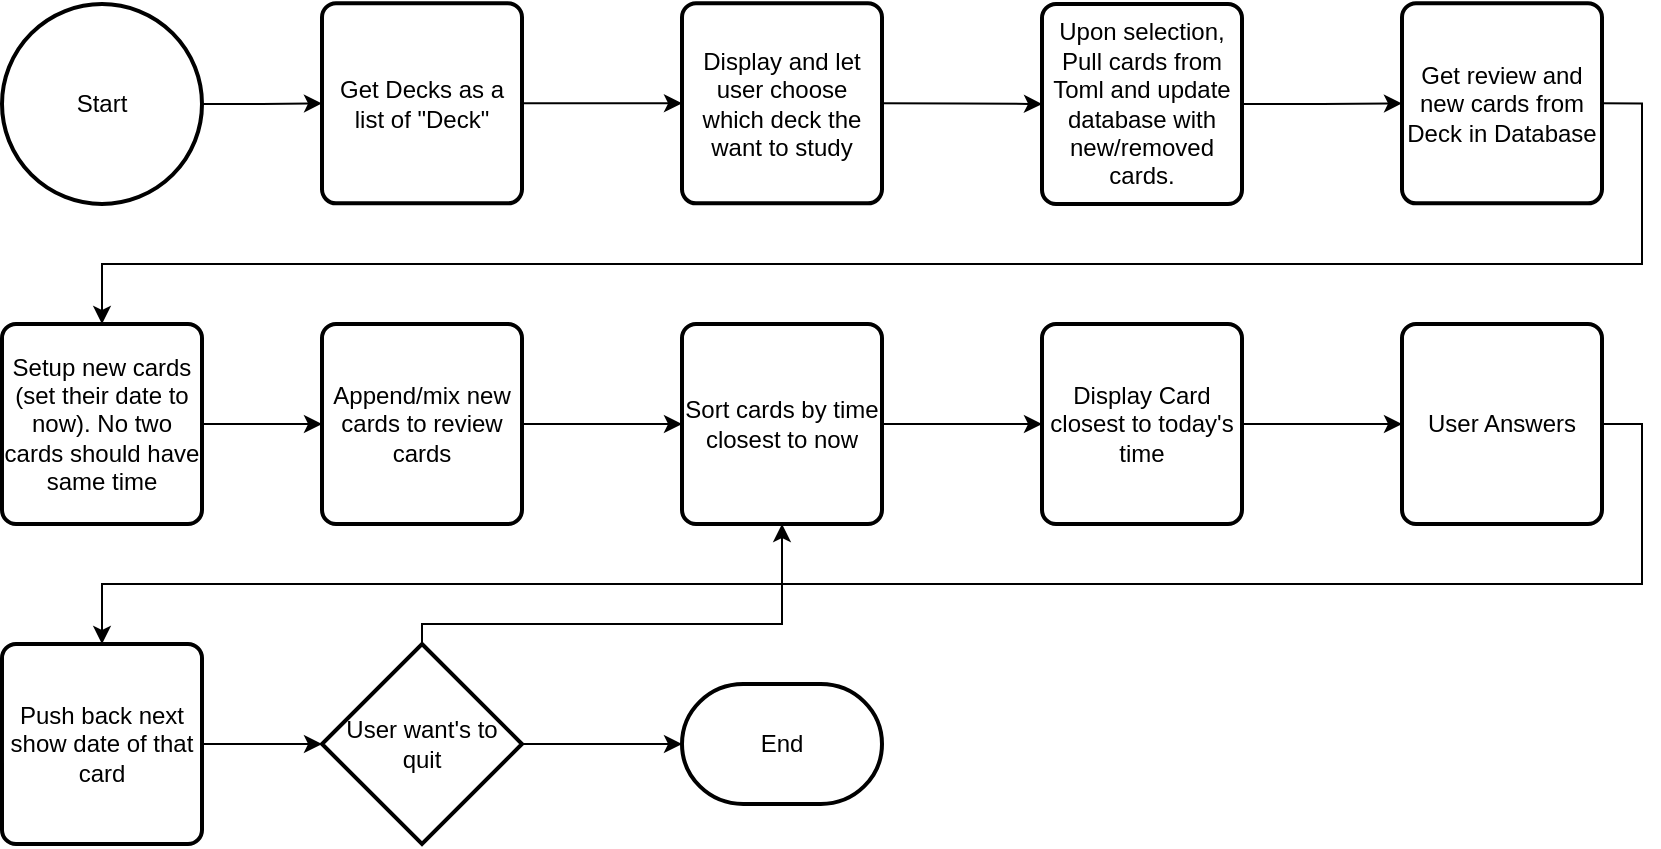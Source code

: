 <mxfile version="20.6.2" type="device" pages="3"><diagram id="ut6SjN_BGnuu_9hG7eMz" name="High Level"><mxGraphModel dx="782" dy="598" grid="1" gridSize="10" guides="1" tooltips="1" connect="1" arrows="1" fold="1" page="1" pageScale="1" pageWidth="850" pageHeight="1100" math="0" shadow="0"><root><mxCell id="0"/><mxCell id="1" parent="0"/><mxCell id="pKjNwHOREJ1asGErTHif-2" style="edgeStyle=orthogonalEdgeStyle;rounded=0;orthogonalLoop=1;jettySize=auto;html=1;exitX=1;exitY=0.5;exitDx=0;exitDy=0;exitPerimeter=0;" parent="1" source="pKjNwHOREJ1asGErTHif-1" target="pKjNwHOREJ1asGErTHif-3" edge="1"><mxGeometry relative="1" as="geometry"><mxPoint x="230" y="69.667" as="targetPoint"/></mxGeometry></mxCell><mxCell id="pKjNwHOREJ1asGErTHif-1" value="Start" style="strokeWidth=2;html=1;shape=mxgraph.flowchart.start_2;whiteSpace=wrap;" parent="1" vertex="1"><mxGeometry x="20" y="20" width="100" height="100" as="geometry"/></mxCell><mxCell id="pKjNwHOREJ1asGErTHif-21" style="edgeStyle=orthogonalEdgeStyle;rounded=0;orthogonalLoop=1;jettySize=auto;html=1;exitX=1;exitY=0.5;exitDx=0;exitDy=0;entryX=0;entryY=0.5;entryDx=0;entryDy=0;" parent="1" source="pKjNwHOREJ1asGErTHif-3" target="pKjNwHOREJ1asGErTHif-4" edge="1"><mxGeometry relative="1" as="geometry"/></mxCell><mxCell id="pKjNwHOREJ1asGErTHif-3" value="Get Decks as a list of &quot;Deck&quot;" style="rounded=1;whiteSpace=wrap;html=1;absoluteArcSize=1;arcSize=14;strokeWidth=2;" parent="1" vertex="1"><mxGeometry x="180" y="19.667" width="100" height="100" as="geometry"/></mxCell><mxCell id="pKjNwHOREJ1asGErTHif-22" style="edgeStyle=orthogonalEdgeStyle;rounded=0;orthogonalLoop=1;jettySize=auto;html=1;exitX=1;exitY=0.5;exitDx=0;exitDy=0;entryX=0;entryY=0.5;entryDx=0;entryDy=0;" parent="1" source="pKjNwHOREJ1asGErTHif-4" target="pKjNwHOREJ1asGErTHif-5" edge="1"><mxGeometry relative="1" as="geometry"/></mxCell><mxCell id="pKjNwHOREJ1asGErTHif-4" value="Display and let user choose which deck the want to study" style="rounded=1;whiteSpace=wrap;html=1;absoluteArcSize=1;arcSize=14;strokeWidth=2;" parent="1" vertex="1"><mxGeometry x="360" y="19.667" width="100" height="100" as="geometry"/></mxCell><mxCell id="pKjNwHOREJ1asGErTHif-23" style="edgeStyle=orthogonalEdgeStyle;rounded=0;orthogonalLoop=1;jettySize=auto;html=1;exitX=1;exitY=0.5;exitDx=0;exitDy=0;" parent="1" source="pKjNwHOREJ1asGErTHif-5" target="pKjNwHOREJ1asGErTHif-6" edge="1"><mxGeometry relative="1" as="geometry"/></mxCell><mxCell id="pKjNwHOREJ1asGErTHif-5" value="Upon selection, Pull cards from Toml and update database with new/removed cards." style="rounded=1;whiteSpace=wrap;html=1;absoluteArcSize=1;arcSize=14;strokeWidth=2;" parent="1" vertex="1"><mxGeometry x="540" y="19.997" width="100" height="100" as="geometry"/></mxCell><mxCell id="pKjNwHOREJ1asGErTHif-29" style="edgeStyle=orthogonalEdgeStyle;rounded=0;orthogonalLoop=1;jettySize=auto;html=1;exitX=1;exitY=0.5;exitDx=0;exitDy=0;entryX=0.5;entryY=0;entryDx=0;entryDy=0;" parent="1" source="pKjNwHOREJ1asGErTHif-6" target="pKjNwHOREJ1asGErTHif-18" edge="1"><mxGeometry relative="1" as="geometry"><Array as="points"><mxPoint x="840" y="70"/><mxPoint x="840" y="150"/><mxPoint x="70" y="150"/></Array></mxGeometry></mxCell><mxCell id="pKjNwHOREJ1asGErTHif-6" value="Get review and new cards from Deck in Database" style="rounded=1;whiteSpace=wrap;html=1;absoluteArcSize=1;arcSize=14;strokeWidth=2;" parent="1" vertex="1"><mxGeometry x="720" y="19.667" width="100" height="100" as="geometry"/></mxCell><mxCell id="pKjNwHOREJ1asGErTHif-25" style="edgeStyle=orthogonalEdgeStyle;rounded=0;orthogonalLoop=1;jettySize=auto;html=1;exitX=1;exitY=0.5;exitDx=0;exitDy=0;entryX=0;entryY=0.5;entryDx=0;entryDy=0;" parent="1" source="pKjNwHOREJ1asGErTHif-8" target="pKjNwHOREJ1asGErTHif-19" edge="1"><mxGeometry relative="1" as="geometry"/></mxCell><mxCell id="pKjNwHOREJ1asGErTHif-8" value="Append/mix new cards to review cards" style="rounded=1;whiteSpace=wrap;html=1;absoluteArcSize=1;arcSize=14;strokeWidth=2;" parent="1" vertex="1"><mxGeometry x="180" y="179.997" width="100" height="100" as="geometry"/></mxCell><mxCell id="pKjNwHOREJ1asGErTHif-27" style="edgeStyle=orthogonalEdgeStyle;rounded=0;orthogonalLoop=1;jettySize=auto;html=1;exitX=1;exitY=0.5;exitDx=0;exitDy=0;entryX=0;entryY=0.5;entryDx=0;entryDy=0;" parent="1" source="pKjNwHOREJ1asGErTHif-9" target="pKjNwHOREJ1asGErTHif-13" edge="1"><mxGeometry relative="1" as="geometry"/></mxCell><mxCell id="pKjNwHOREJ1asGErTHif-9" value="Display Card closest to today's time" style="rounded=1;whiteSpace=wrap;html=1;absoluteArcSize=1;arcSize=14;strokeWidth=2;" parent="1" vertex="1"><mxGeometry x="540" y="179.997" width="100" height="100" as="geometry"/></mxCell><mxCell id="pKjNwHOREJ1asGErTHif-28" style="edgeStyle=orthogonalEdgeStyle;rounded=0;orthogonalLoop=1;jettySize=auto;html=1;exitX=1;exitY=0.5;exitDx=0;exitDy=0;" parent="1" source="pKjNwHOREJ1asGErTHif-13" target="pKjNwHOREJ1asGErTHif-20" edge="1"><mxGeometry relative="1" as="geometry"><Array as="points"><mxPoint x="840" y="230"/><mxPoint x="840" y="310"/><mxPoint x="70" y="310"/></Array></mxGeometry></mxCell><mxCell id="pKjNwHOREJ1asGErTHif-13" value="&lt;div&gt;User Answers&lt;/div&gt;" style="rounded=1;whiteSpace=wrap;html=1;absoluteArcSize=1;arcSize=14;strokeWidth=2;" parent="1" vertex="1"><mxGeometry x="720" y="179.997" width="100" height="100" as="geometry"/></mxCell><mxCell id="pKjNwHOREJ1asGErTHif-24" style="edgeStyle=orthogonalEdgeStyle;rounded=0;orthogonalLoop=1;jettySize=auto;html=1;exitX=1;exitY=0.5;exitDx=0;exitDy=0;entryX=0;entryY=0.5;entryDx=0;entryDy=0;" parent="1" source="pKjNwHOREJ1asGErTHif-18" target="pKjNwHOREJ1asGErTHif-8" edge="1"><mxGeometry relative="1" as="geometry"/></mxCell><mxCell id="pKjNwHOREJ1asGErTHif-18" value="Setup new cards (set their date to now). No two cards should have same time" style="rounded=1;whiteSpace=wrap;html=1;absoluteArcSize=1;arcSize=14;strokeWidth=2;" parent="1" vertex="1"><mxGeometry x="20" y="179.997" width="100" height="100" as="geometry"/></mxCell><mxCell id="pKjNwHOREJ1asGErTHif-26" style="edgeStyle=orthogonalEdgeStyle;rounded=0;orthogonalLoop=1;jettySize=auto;html=1;exitX=1;exitY=0.5;exitDx=0;exitDy=0;entryX=0;entryY=0.5;entryDx=0;entryDy=0;" parent="1" source="pKjNwHOREJ1asGErTHif-19" target="pKjNwHOREJ1asGErTHif-9" edge="1"><mxGeometry relative="1" as="geometry"/></mxCell><mxCell id="pKjNwHOREJ1asGErTHif-19" value="Sort cards by time closest to now" style="rounded=1;whiteSpace=wrap;html=1;absoluteArcSize=1;arcSize=14;strokeWidth=2;" parent="1" vertex="1"><mxGeometry x="360" y="179.997" width="100" height="100" as="geometry"/></mxCell><mxCell id="pKjNwHOREJ1asGErTHif-32" style="edgeStyle=orthogonalEdgeStyle;rounded=0;orthogonalLoop=1;jettySize=auto;html=1;exitX=1;exitY=0.5;exitDx=0;exitDy=0;entryX=0;entryY=0.5;entryDx=0;entryDy=0;entryPerimeter=0;" parent="1" source="pKjNwHOREJ1asGErTHif-20" target="pKjNwHOREJ1asGErTHif-31" edge="1"><mxGeometry relative="1" as="geometry"/></mxCell><mxCell id="pKjNwHOREJ1asGErTHif-20" value="Push back next show date of that card" style="rounded=1;whiteSpace=wrap;html=1;absoluteArcSize=1;arcSize=14;strokeWidth=2;" parent="1" vertex="1"><mxGeometry x="20" y="340" width="100" height="100" as="geometry"/></mxCell><mxCell id="pKjNwHOREJ1asGErTHif-33" style="edgeStyle=orthogonalEdgeStyle;rounded=0;orthogonalLoop=1;jettySize=auto;html=1;exitX=1;exitY=0.5;exitDx=0;exitDy=0;exitPerimeter=0;" parent="1" source="pKjNwHOREJ1asGErTHif-31" target="pKjNwHOREJ1asGErTHif-34" edge="1"><mxGeometry relative="1" as="geometry"><mxPoint x="380" y="390.0" as="targetPoint"/></mxGeometry></mxCell><mxCell id="pKjNwHOREJ1asGErTHif-36" style="edgeStyle=orthogonalEdgeStyle;rounded=0;orthogonalLoop=1;jettySize=auto;html=1;exitX=0.5;exitY=0;exitDx=0;exitDy=0;exitPerimeter=0;" parent="1" source="pKjNwHOREJ1asGErTHif-31" edge="1"><mxGeometry relative="1" as="geometry"><mxPoint x="410" y="280" as="targetPoint"/><Array as="points"><mxPoint x="230" y="330"/><mxPoint x="410" y="330"/></Array></mxGeometry></mxCell><mxCell id="pKjNwHOREJ1asGErTHif-31" value="&lt;div&gt;User want's to &lt;br&gt;&lt;/div&gt;&lt;div&gt;quit&lt;/div&gt;" style="strokeWidth=2;html=1;shape=mxgraph.flowchart.decision;whiteSpace=wrap;" parent="1" vertex="1"><mxGeometry x="180" y="340" width="100" height="100" as="geometry"/></mxCell><mxCell id="pKjNwHOREJ1asGErTHif-34" value="End" style="strokeWidth=2;html=1;shape=mxgraph.flowchart.terminator;whiteSpace=wrap;" parent="1" vertex="1"><mxGeometry x="360" y="360.0" width="100" height="60" as="geometry"/></mxCell></root></mxGraphModel></diagram><diagram id="uffdr4PH3KJWpmGbDTPv" name="CLI"><mxGraphModel dx="782" dy="1698" grid="1" gridSize="10" guides="1" tooltips="1" connect="1" arrows="1" fold="1" page="1" pageScale="1" pageWidth="850" pageHeight="1100" math="0" shadow="0"><root><mxCell id="0"/><mxCell id="1" parent="0"/><mxCell id="aWHk4osi9q2RZ7xw9zm_-7" style="edgeStyle=orthogonalEdgeStyle;rounded=0;orthogonalLoop=1;jettySize=auto;html=1;exitX=0.5;exitY=0;exitDx=0;exitDy=0;entryX=1;entryY=0.5;entryDx=0;entryDy=0;fontSize=17;" parent="1" source="vljSg951Y5H0nyiI2nke-8" target="aWHk4osi9q2RZ7xw9zm_-2" edge="1"><mxGeometry relative="1" as="geometry"/></mxCell><mxCell id="vljSg951Y5H0nyiI2nke-8" value="Deck" style="swimlane;fontStyle=1;align=center;verticalAlign=top;childLayout=stackLayout;horizontal=1;startSize=26;horizontalStack=0;resizeParent=1;resizeParentMax=0;resizeLast=0;collapsible=1;marginBottom=0;fontSize=17;" parent="1" vertex="1"><mxGeometry x="750" y="230" width="300" height="658" as="geometry"/></mxCell><mxCell id="vljSg951Y5H0nyiI2nke-9" value="- name: String" style="text;strokeColor=none;fillColor=none;align=left;verticalAlign=top;spacingLeft=4;spacingRight=4;overflow=hidden;rotatable=0;points=[[0,0.5],[1,0.5]];portConstraint=eastwest;fontSize=17;" parent="vljSg951Y5H0nyiI2nke-8" vertex="1"><mxGeometry y="26" width="300" height="26" as="geometry"/></mxCell><mxCell id="vljSg951Y5H0nyiI2nke-74" value="- cards: Vec&lt;Card&gt;" style="text;strokeColor=none;fillColor=none;align=left;verticalAlign=top;spacingLeft=4;spacingRight=4;overflow=hidden;rotatable=0;points=[[0,0.5],[1,0.5]];portConstraint=eastwest;fontSize=17;" parent="vljSg951Y5H0nyiI2nke-8" vertex="1"><mxGeometry y="52" width="300" height="26" as="geometry"/></mxCell><mxCell id="vljSg951Y5H0nyiI2nke-75" value="- path: Path" style="text;strokeColor=none;fillColor=none;align=left;verticalAlign=top;spacingLeft=4;spacingRight=4;overflow=hidden;rotatable=0;points=[[0,0.5],[1,0.5]];portConstraint=eastwest;fontSize=17;" parent="vljSg951Y5H0nyiI2nke-8" vertex="1"><mxGeometry y="78" width="300" height="26" as="geometry"/></mxCell><mxCell id="vljSg951Y5H0nyiI2nke-81" value="- next_card: Card" style="text;strokeColor=none;fillColor=none;align=left;verticalAlign=top;spacingLeft=4;spacingRight=4;overflow=hidden;rotatable=0;points=[[0,0.5],[1,0.5]];portConstraint=eastwest;fontSize=17;" parent="vljSg951Y5H0nyiI2nke-8" vertex="1"><mxGeometry y="104" width="300" height="26" as="geometry"/></mxCell><mxCell id="vljSg951Y5H0nyiI2nke-82" value="- current_card: Card" style="text;strokeColor=none;fillColor=none;align=left;verticalAlign=top;spacingLeft=4;spacingRight=4;overflow=hidden;rotatable=0;points=[[0,0.5],[1,0.5]];portConstraint=eastwest;fontSize=17;" parent="vljSg951Y5H0nyiI2nke-8" vertex="1"><mxGeometry y="130" width="300" height="26" as="geometry"/></mxCell><mxCell id="vljSg951Y5H0nyiI2nke-76" value="- size: usize" style="text;strokeColor=none;fillColor=none;align=left;verticalAlign=top;spacingLeft=4;spacingRight=4;overflow=hidden;rotatable=0;points=[[0,0.5],[1,0.5]];portConstraint=eastwest;fontSize=17;" parent="vljSg951Y5H0nyiI2nke-8" vertex="1"><mxGeometry y="156" width="300" height="26" as="geometry"/></mxCell><mxCell id="vljSg951Y5H0nyiI2nke-77" value="- review_cards: Vec&lt;Card&gt;" style="text;strokeColor=none;fillColor=none;align=left;verticalAlign=top;spacingLeft=4;spacingRight=4;overflow=hidden;rotatable=0;points=[[0,0.5],[1,0.5]];portConstraint=eastwest;fontSize=17;" parent="vljSg951Y5H0nyiI2nke-8" vertex="1"><mxGeometry y="182" width="300" height="26" as="geometry"/></mxCell><mxCell id="vljSg951Y5H0nyiI2nke-78" value="- unseen_count: usize" style="text;strokeColor=none;fillColor=none;align=left;verticalAlign=top;spacingLeft=4;spacingRight=4;overflow=hidden;rotatable=0;points=[[0,0.5],[1,0.5]];portConstraint=eastwest;fontSize=17;" parent="vljSg951Y5H0nyiI2nke-8" vertex="1"><mxGeometry y="208" width="300" height="26" as="geometry"/></mxCell><mxCell id="vljSg951Y5H0nyiI2nke-79" value="- max_review: usize" style="text;strokeColor=none;fillColor=none;align=left;verticalAlign=top;spacingLeft=4;spacingRight=4;overflow=hidden;rotatable=0;points=[[0,0.5],[1,0.5]];portConstraint=eastwest;fontSize=17;" parent="vljSg951Y5H0nyiI2nke-8" vertex="1"><mxGeometry y="234" width="300" height="26" as="geometry"/></mxCell><mxCell id="vljSg951Y5H0nyiI2nke-80" value="- max_new: usize" style="text;strokeColor=none;fillColor=none;align=left;verticalAlign=top;spacingLeft=4;spacingRight=4;overflow=hidden;rotatable=0;points=[[0,0.5],[1,0.5]];portConstraint=eastwest;fontSize=17;" parent="vljSg951Y5H0nyiI2nke-8" vertex="1"><mxGeometry y="260" width="300" height="26" as="geometry"/></mxCell><mxCell id="vljSg951Y5H0nyiI2nke-10" value="" style="line;strokeWidth=1;fillColor=none;align=left;verticalAlign=middle;spacingTop=-1;spacingLeft=3;spacingRight=3;rotatable=0;labelPosition=right;points=[];portConstraint=eastwest;strokeColor=inherit;fontSize=17;" parent="vljSg951Y5H0nyiI2nke-8" vertex="1"><mxGeometry y="286" width="300" height="8" as="geometry"/></mxCell><mxCell id="vljSg951Y5H0nyiI2nke-11" value="+ new(path: Path): Self" style="text;strokeColor=none;fillColor=none;align=left;verticalAlign=top;spacingLeft=4;spacingRight=4;overflow=hidden;rotatable=0;points=[[0,0.5],[1,0.5]];portConstraint=eastwest;fontSize=17;" parent="vljSg951Y5H0nyiI2nke-8" vertex="1"><mxGeometry y="294" width="300" height="26" as="geometry"/></mxCell><mxCell id="vljSg951Y5H0nyiI2nke-83" value="+ set_name(name: String)" style="text;strokeColor=none;fillColor=none;align=left;verticalAlign=top;spacingLeft=4;spacingRight=4;overflow=hidden;rotatable=0;points=[[0,0.5],[1,0.5]];portConstraint=eastwest;fontSize=17;" parent="vljSg951Y5H0nyiI2nke-8" vertex="1"><mxGeometry y="320" width="300" height="26" as="geometry"/></mxCell><mxCell id="vljSg951Y5H0nyiI2nke-84" value="+ add_card(card: Card)" style="text;strokeColor=none;fillColor=none;align=left;verticalAlign=top;spacingLeft=4;spacingRight=4;overflow=hidden;rotatable=0;points=[[0,0.5],[1,0.5]];portConstraint=eastwest;fontSize=17;" parent="vljSg951Y5H0nyiI2nke-8" vertex="1"><mxGeometry y="346" width="300" height="26" as="geometry"/></mxCell><mxCell id="vljSg951Y5H0nyiI2nke-85" value="+ update_deck(cards: Vec&lt;Cards&gt;)" style="text;strokeColor=none;fillColor=none;align=left;verticalAlign=top;spacingLeft=4;spacingRight=4;overflow=hidden;rotatable=0;points=[[0,0.5],[1,0.5]];portConstraint=eastwest;fontSize=17;" parent="vljSg951Y5H0nyiI2nke-8" vertex="1"><mxGeometry y="372" width="300" height="26" as="geometry"/></mxCell><mxCell id="vljSg951Y5H0nyiI2nke-86" value="+ get_next_card(): Card" style="text;strokeColor=none;fillColor=none;align=left;verticalAlign=top;spacingLeft=4;spacingRight=4;overflow=hidden;rotatable=0;points=[[0,0.5],[1,0.5]];portConstraint=eastwest;fontSize=17;" parent="vljSg951Y5H0nyiI2nke-8" vertex="1"><mxGeometry y="398" width="300" height="26" as="geometry"/></mxCell><mxCell id="vljSg951Y5H0nyiI2nke-87" value="+ get_current_card(): Card" style="text;strokeColor=none;fillColor=none;align=left;verticalAlign=top;spacingLeft=4;spacingRight=4;overflow=hidden;rotatable=0;points=[[0,0.5],[1,0.5]];portConstraint=eastwest;fontSize=17;" parent="vljSg951Y5H0nyiI2nke-8" vertex="1"><mxGeometry y="424" width="300" height="26" as="geometry"/></mxCell><mxCell id="vljSg951Y5H0nyiI2nke-88" value="+ get_current_card(): Card" style="text;strokeColor=none;fillColor=none;align=left;verticalAlign=top;spacingLeft=4;spacingRight=4;overflow=hidden;rotatable=0;points=[[0,0.5],[1,0.5]];portConstraint=eastwest;fontSize=17;" parent="vljSg951Y5H0nyiI2nke-8" vertex="1"><mxGeometry y="450" width="300" height="26" as="geometry"/></mxCell><mxCell id="vljSg951Y5H0nyiI2nke-89" value="+ set_review_cards()" style="text;strokeColor=none;fillColor=none;align=left;verticalAlign=top;spacingLeft=4;spacingRight=4;overflow=hidden;rotatable=0;points=[[0,0.5],[1,0.5]];portConstraint=eastwest;fontSize=17;" parent="vljSg951Y5H0nyiI2nke-8" vertex="1"><mxGeometry y="476" width="300" height="26" as="geometry"/></mxCell><mxCell id="vljSg951Y5H0nyiI2nke-90" value="+ get_review_cards(): Vec&lt;Card&gt;" style="text;strokeColor=none;fillColor=none;align=left;verticalAlign=top;spacingLeft=4;spacingRight=4;overflow=hidden;rotatable=0;points=[[0,0.5],[1,0.5]];portConstraint=eastwest;fontSize=17;" parent="vljSg951Y5H0nyiI2nke-8" vertex="1"><mxGeometry y="502" width="300" height="26" as="geometry"/></mxCell><mxCell id="vljSg951Y5H0nyiI2nke-91" value="+ get_unseen_count(): usize" style="text;strokeColor=none;fillColor=none;align=left;verticalAlign=top;spacingLeft=4;spacingRight=4;overflow=hidden;rotatable=0;points=[[0,0.5],[1,0.5]];portConstraint=eastwest;fontSize=17;" parent="vljSg951Y5H0nyiI2nke-8" vertex="1"><mxGeometry y="528" width="300" height="26" as="geometry"/></mxCell><mxCell id="vljSg951Y5H0nyiI2nke-92" value="+ set_max_review(number: usize)" style="text;strokeColor=none;fillColor=none;align=left;verticalAlign=top;spacingLeft=4;spacingRight=4;overflow=hidden;rotatable=0;points=[[0,0.5],[1,0.5]];portConstraint=eastwest;fontSize=17;" parent="vljSg951Y5H0nyiI2nke-8" vertex="1"><mxGeometry y="554" width="300" height="26" as="geometry"/></mxCell><mxCell id="vljSg951Y5H0nyiI2nke-93" value="+ get_max_review(number: usize)" style="text;strokeColor=none;fillColor=none;align=left;verticalAlign=top;spacingLeft=4;spacingRight=4;overflow=hidden;rotatable=0;points=[[0,0.5],[1,0.5]];portConstraint=eastwest;fontSize=17;" parent="vljSg951Y5H0nyiI2nke-8" vertex="1"><mxGeometry y="580" width="300" height="26" as="geometry"/></mxCell><mxCell id="vljSg951Y5H0nyiI2nke-118" value="+ set_max_new(number: usize)" style="text;strokeColor=none;fillColor=none;align=left;verticalAlign=top;spacingLeft=4;spacingRight=4;overflow=hidden;rotatable=0;points=[[0,0.5],[1,0.5]];portConstraint=eastwest;fontSize=17;" parent="vljSg951Y5H0nyiI2nke-8" vertex="1"><mxGeometry y="606" width="300" height="26" as="geometry"/></mxCell><mxCell id="vljSg951Y5H0nyiI2nke-119" value="+ get_max_new(number: usize)" style="text;strokeColor=none;fillColor=none;align=left;verticalAlign=top;spacingLeft=4;spacingRight=4;overflow=hidden;rotatable=0;points=[[0,0.5],[1,0.5]];portConstraint=eastwest;fontSize=17;" parent="vljSg951Y5H0nyiI2nke-8" vertex="1"><mxGeometry y="632" width="300" height="26" as="geometry"/></mxCell><mxCell id="vljSg951Y5H0nyiI2nke-126" style="edgeStyle=orthogonalEdgeStyle;rounded=0;orthogonalLoop=1;jettySize=auto;html=1;entryX=0;entryY=0.5;entryDx=0;entryDy=0;fontSize=17;exitX=0.5;exitY=0;exitDx=0;exitDy=0;" parent="1" source="vljSg951Y5H0nyiI2nke-12" target="vljSg951Y5H0nyiI2nke-74" edge="1"><mxGeometry relative="1" as="geometry"/></mxCell><mxCell id="vljSg951Y5H0nyiI2nke-12" value="Card" style="swimlane;fontStyle=1;align=center;verticalAlign=top;childLayout=stackLayout;horizontal=1;startSize=26;horizontalStack=0;resizeParent=1;resizeParentMax=0;resizeLast=0;collapsible=1;marginBottom=0;fontSize=17;" parent="1" vertex="1"><mxGeometry x="340" y="232" width="300" height="484" as="geometry"/></mxCell><mxCell id="vljSg951Y5H0nyiI2nke-13" value="- front: String" style="text;strokeColor=none;fillColor=none;align=left;verticalAlign=top;spacingLeft=4;spacingRight=4;overflow=hidden;rotatable=0;points=[[0,0.5],[1,0.5]];portConstraint=eastwest;fontSize=17;" parent="vljSg951Y5H0nyiI2nke-12" vertex="1"><mxGeometry y="26" width="300" height="24" as="geometry"/></mxCell><mxCell id="vljSg951Y5H0nyiI2nke-52" value="- back: String" style="text;strokeColor=none;fillColor=none;align=left;verticalAlign=top;spacingLeft=4;spacingRight=4;overflow=hidden;rotatable=0;points=[[0,0.5],[1,0.5]];portConstraint=eastwest;fontSize=17;" parent="vljSg951Y5H0nyiI2nke-12" vertex="1"><mxGeometry y="50" width="300" height="24" as="geometry"/></mxCell><mxCell id="vljSg951Y5H0nyiI2nke-51" value="- difficulty: Difficulty" style="text;strokeColor=none;fillColor=none;align=left;verticalAlign=top;spacingLeft=4;spacingRight=4;overflow=hidden;rotatable=0;points=[[0,0.5],[1,0.5]];portConstraint=eastwest;fontSize=17;" parent="vljSg951Y5H0nyiI2nke-12" vertex="1"><mxGeometry y="74" width="300" height="24" as="geometry"/></mxCell><mxCell id="vljSg951Y5H0nyiI2nke-128" value="- status: CardStatus" style="text;strokeColor=none;fillColor=none;align=left;verticalAlign=top;spacingLeft=4;spacingRight=4;overflow=hidden;rotatable=0;points=[[0,0.5],[1,0.5]];portConstraint=eastwest;fontSize=17;" parent="vljSg951Y5H0nyiI2nke-12" vertex="1"><mxGeometry y="98" width="300" height="24" as="geometry"/></mxCell><mxCell id="vljSg951Y5H0nyiI2nke-66" value="- date_created: Date" style="text;strokeColor=none;fillColor=none;align=left;verticalAlign=top;spacingLeft=4;spacingRight=4;overflow=hidden;rotatable=0;points=[[0,0.5],[1,0.5]];portConstraint=eastwest;fontSize=17;" parent="vljSg951Y5H0nyiI2nke-12" vertex="1"><mxGeometry y="122" width="300" height="24" as="geometry"/></mxCell><mxCell id="vljSg951Y5H0nyiI2nke-61" value="- last_shown: Date" style="text;strokeColor=none;fillColor=none;align=left;verticalAlign=top;spacingLeft=4;spacingRight=4;overflow=hidden;rotatable=0;points=[[0,0.5],[1,0.5]];portConstraint=eastwest;fontSize=17;" parent="vljSg951Y5H0nyiI2nke-12" vertex="1"><mxGeometry y="146" width="300" height="24" as="geometry"/></mxCell><mxCell id="vljSg951Y5H0nyiI2nke-53" value="- show_date: Date" style="text;strokeColor=none;fillColor=none;align=left;verticalAlign=top;spacingLeft=4;spacingRight=4;overflow=hidden;rotatable=0;points=[[0,0.5],[1,0.5]];portConstraint=eastwest;fontSize=17;" parent="vljSg951Y5H0nyiI2nke-12" vertex="1"><mxGeometry y="170" width="300" height="24" as="geometry"/></mxCell><mxCell id="vljSg951Y5H0nyiI2nke-62" value="- days_until_show: usize&#10;" style="text;strokeColor=none;fillColor=none;align=left;verticalAlign=top;spacingLeft=4;spacingRight=4;overflow=hidden;rotatable=0;points=[[0,0.5],[1,0.5]];portConstraint=eastwest;fontSize=17;" parent="vljSg951Y5H0nyiI2nke-12" vertex="1"><mxGeometry y="194" width="300" height="24" as="geometry"/></mxCell><mxCell id="vljSg951Y5H0nyiI2nke-63" value="- time_correct: usize" style="text;strokeColor=none;fillColor=none;align=left;verticalAlign=top;spacingLeft=4;spacingRight=4;overflow=hidden;rotatable=0;points=[[0,0.5],[1,0.5]];portConstraint=eastwest;fontSize=17;" parent="vljSg951Y5H0nyiI2nke-12" vertex="1"><mxGeometry y="218" width="300" height="24" as="geometry"/></mxCell><mxCell id="vljSg951Y5H0nyiI2nke-14" value="" style="line;strokeWidth=1;fillColor=none;align=left;verticalAlign=middle;spacingTop=-1;spacingLeft=3;spacingRight=3;rotatable=0;labelPosition=right;points=[];portConstraint=eastwest;strokeColor=inherit;fontSize=17;" parent="vljSg951Y5H0nyiI2nke-12" vertex="1"><mxGeometry y="242" width="300" height="8" as="geometry"/></mxCell><mxCell id="vljSg951Y5H0nyiI2nke-15" value="+ new(front: String, back: String): Self" style="text;strokeColor=none;fillColor=none;align=left;verticalAlign=top;spacingLeft=4;spacingRight=4;overflow=hidden;rotatable=0;points=[[0,0.5],[1,0.5]];portConstraint=eastwest;fontSize=17;" parent="vljSg951Y5H0nyiI2nke-12" vertex="1"><mxGeometry y="250" width="300" height="26" as="geometry"/></mxCell><mxCell id="vljSg951Y5H0nyiI2nke-65" value="+ set_difficulty(difficulty: Difficulty)" style="text;strokeColor=none;fillColor=none;align=left;verticalAlign=top;spacingLeft=4;spacingRight=4;overflow=hidden;rotatable=0;points=[[0,0.5],[1,0.5]];portConstraint=eastwest;fontSize=17;" parent="vljSg951Y5H0nyiI2nke-12" vertex="1"><mxGeometry y="276" width="300" height="26" as="geometry"/></mxCell><mxCell id="vljSg951Y5H0nyiI2nke-127" value="+ get_difficulty(difficulty: Difficulty)" style="text;strokeColor=none;fillColor=none;align=left;verticalAlign=top;spacingLeft=4;spacingRight=4;overflow=hidden;rotatable=0;points=[[0,0.5],[1,0.5]];portConstraint=eastwest;fontSize=17;" parent="vljSg951Y5H0nyiI2nke-12" vertex="1"><mxGeometry y="302" width="300" height="26" as="geometry"/></mxCell><mxCell id="vljSg951Y5H0nyiI2nke-67" value="+ set_last_shown(date: Date)" style="text;strokeColor=none;fillColor=none;align=left;verticalAlign=top;spacingLeft=4;spacingRight=4;overflow=hidden;rotatable=0;points=[[0,0.5],[1,0.5]];portConstraint=eastwest;fontSize=17;" parent="vljSg951Y5H0nyiI2nke-12" vertex="1"><mxGeometry y="328" width="300" height="26" as="geometry"/></mxCell><mxCell id="vljSg951Y5H0nyiI2nke-68" value="+ set_show_date(date: Date)" style="text;strokeColor=none;fillColor=none;align=left;verticalAlign=top;spacingLeft=4;spacingRight=4;overflow=hidden;rotatable=0;points=[[0,0.5],[1,0.5]];portConstraint=eastwest;fontSize=17;" parent="vljSg951Y5H0nyiI2nke-12" vertex="1"><mxGeometry y="354" width="300" height="26" as="geometry"/></mxCell><mxCell id="vljSg951Y5H0nyiI2nke-69" value="+ get_days_until_show(): usize" style="text;strokeColor=none;fillColor=none;align=left;verticalAlign=top;spacingLeft=4;spacingRight=4;overflow=hidden;rotatable=0;points=[[0,0.5],[1,0.5]];portConstraint=eastwest;fontSize=17;" parent="vljSg951Y5H0nyiI2nke-12" vertex="1"><mxGeometry y="380" width="300" height="26" as="geometry"/></mxCell><mxCell id="vljSg951Y5H0nyiI2nke-70" value="+ get times_correct(): usize" style="text;strokeColor=none;fillColor=none;align=left;verticalAlign=top;spacingLeft=4;spacingRight=4;overflow=hidden;rotatable=0;points=[[0,0.5],[1,0.5]];portConstraint=eastwest;fontSize=17;" parent="vljSg951Y5H0nyiI2nke-12" vertex="1"><mxGeometry y="406" width="300" height="26" as="geometry"/></mxCell><mxCell id="vljSg951Y5H0nyiI2nke-72" value="+ get_front_string(): String" style="text;strokeColor=none;fillColor=none;align=left;verticalAlign=top;spacingLeft=4;spacingRight=4;overflow=hidden;rotatable=0;points=[[0,0.5],[1,0.5]];portConstraint=eastwest;fontSize=17;" parent="vljSg951Y5H0nyiI2nke-12" vertex="1"><mxGeometry y="432" width="300" height="26" as="geometry"/></mxCell><mxCell id="vljSg951Y5H0nyiI2nke-73" value="+ get_back_string(): String" style="text;strokeColor=none;fillColor=none;align=left;verticalAlign=top;spacingLeft=4;spacingRight=4;overflow=hidden;rotatable=0;points=[[0,0.5],[1,0.5]];portConstraint=eastwest;fontSize=17;" parent="vljSg951Y5H0nyiI2nke-12" vertex="1"><mxGeometry y="458" width="300" height="26" as="geometry"/></mxCell><mxCell id="vljSg951Y5H0nyiI2nke-129" style="edgeStyle=orthogonalEdgeStyle;rounded=0;orthogonalLoop=1;jettySize=auto;html=1;entryX=0;entryY=0.5;entryDx=0;entryDy=0;fontSize=17;" parent="1" source="vljSg951Y5H0nyiI2nke-38" target="vljSg951Y5H0nyiI2nke-51" edge="1"><mxGeometry relative="1" as="geometry"/></mxCell><mxCell id="vljSg951Y5H0nyiI2nke-38" value="Difficulty" style="swimlane;fontStyle=1;align=center;verticalAlign=top;childLayout=stackLayout;horizontal=1;startSize=26;horizontalStack=0;resizeParent=1;resizeParentMax=0;resizeLast=0;collapsible=1;marginBottom=0;fontSize=17;fillColor=#d5e8d4;strokeColor=#82b366;" parent="1" vertex="1"><mxGeometry x="110" y="390" width="160" height="138" as="geometry"/></mxCell><mxCell id="vljSg951Y5H0nyiI2nke-39" value="EASY" style="text;strokeColor=none;fillColor=none;align=left;verticalAlign=top;spacingLeft=4;spacingRight=4;overflow=hidden;rotatable=0;points=[[0,0.5],[1,0.5]];portConstraint=eastwest;fontSize=17;" parent="vljSg951Y5H0nyiI2nke-38" vertex="1"><mxGeometry y="26" width="160" height="26" as="geometry"/></mxCell><mxCell id="vljSg951Y5H0nyiI2nke-40" value="NORMAL" style="text;strokeColor=none;fillColor=none;align=left;verticalAlign=top;spacingLeft=4;spacingRight=4;overflow=hidden;rotatable=0;points=[[0,0.5],[1,0.5]];portConstraint=eastwest;fontSize=17;" parent="vljSg951Y5H0nyiI2nke-38" vertex="1"><mxGeometry y="52" width="160" height="26" as="geometry"/></mxCell><mxCell id="vljSg951Y5H0nyiI2nke-41" value="HARD" style="text;strokeColor=none;fillColor=none;align=left;verticalAlign=top;spacingLeft=4;spacingRight=4;overflow=hidden;rotatable=0;points=[[0,0.5],[1,0.5]];portConstraint=eastwest;fontSize=17;" parent="vljSg951Y5H0nyiI2nke-38" vertex="1"><mxGeometry y="78" width="160" height="26" as="geometry"/></mxCell><mxCell id="vljSg951Y5H0nyiI2nke-43" value="WRONG" style="text;strokeColor=none;fillColor=none;align=left;verticalAlign=top;spacingLeft=4;spacingRight=4;overflow=hidden;rotatable=0;points=[[0,0.5],[1,0.5]];portConstraint=eastwest;fontSize=17;" parent="vljSg951Y5H0nyiI2nke-38" vertex="1"><mxGeometry y="104" width="160" height="26" as="geometry"/></mxCell><mxCell id="vljSg951Y5H0nyiI2nke-42" value="" style="line;strokeWidth=1;fillColor=none;align=left;verticalAlign=middle;spacingTop=-1;spacingLeft=3;spacingRight=3;rotatable=0;labelPosition=right;points=[];portConstraint=eastwest;strokeColor=inherit;fontSize=17;" parent="vljSg951Y5H0nyiI2nke-38" vertex="1"><mxGeometry y="130" width="160" height="8" as="geometry"/></mxCell><mxCell id="vljSg951Y5H0nyiI2nke-130" style="edgeStyle=orthogonalEdgeStyle;rounded=0;orthogonalLoop=1;jettySize=auto;html=1;exitX=0.5;exitY=0;exitDx=0;exitDy=0;entryX=0;entryY=0.5;entryDx=0;entryDy=0;fontSize=17;" parent="1" source="vljSg951Y5H0nyiI2nke-44" target="vljSg951Y5H0nyiI2nke-128" edge="1"><mxGeometry relative="1" as="geometry"><Array as="points"><mxPoint x="190" y="540"/><mxPoint x="290" y="540"/><mxPoint x="290" y="342"/></Array></mxGeometry></mxCell><mxCell id="vljSg951Y5H0nyiI2nke-44" value="CardStatus" style="swimlane;fontStyle=1;align=center;verticalAlign=top;childLayout=stackLayout;horizontal=1;startSize=26;horizontalStack=0;resizeParent=1;resizeParentMax=0;resizeLast=0;collapsible=1;marginBottom=0;fontSize=17;fillColor=#d5e8d4;strokeColor=#82b366;" parent="1" vertex="1"><mxGeometry x="110" y="552" width="160" height="164" as="geometry"/></mxCell><mxCell id="vljSg951Y5H0nyiI2nke-45" value="SEEN" style="text;strokeColor=none;fillColor=none;align=left;verticalAlign=top;spacingLeft=4;spacingRight=4;overflow=hidden;rotatable=0;points=[[0,0.5],[1,0.5]];portConstraint=eastwest;fontSize=17;" parent="vljSg951Y5H0nyiI2nke-44" vertex="1"><mxGeometry y="26" width="160" height="26" as="geometry"/></mxCell><mxCell id="vljSg951Y5H0nyiI2nke-46" value="UNSEEN" style="text;strokeColor=none;fillColor=none;align=left;verticalAlign=top;spacingLeft=4;spacingRight=4;overflow=hidden;rotatable=0;points=[[0,0.5],[1,0.5]];portConstraint=eastwest;fontSize=17;" parent="vljSg951Y5H0nyiI2nke-44" vertex="1"><mxGeometry y="52" width="160" height="26" as="geometry"/></mxCell><mxCell id="vljSg951Y5H0nyiI2nke-48" value="NEW" style="text;strokeColor=none;fillColor=none;align=left;verticalAlign=top;spacingLeft=4;spacingRight=4;overflow=hidden;rotatable=0;points=[[0,0.5],[1,0.5]];portConstraint=eastwest;fontSize=17;" parent="vljSg951Y5H0nyiI2nke-44" vertex="1"><mxGeometry y="78" width="160" height="26" as="geometry"/></mxCell><mxCell id="vljSg951Y5H0nyiI2nke-47" value="REVIEW" style="text;strokeColor=none;fillColor=none;align=left;verticalAlign=top;spacingLeft=4;spacingRight=4;overflow=hidden;rotatable=0;points=[[0,0.5],[1,0.5]];portConstraint=eastwest;fontSize=17;" parent="vljSg951Y5H0nyiI2nke-44" vertex="1"><mxGeometry y="104" width="160" height="26" as="geometry"/></mxCell><mxCell id="vljSg951Y5H0nyiI2nke-50" value="MATURE" style="text;strokeColor=none;fillColor=none;align=left;verticalAlign=top;spacingLeft=4;spacingRight=4;overflow=hidden;rotatable=0;points=[[0,0.5],[1,0.5]];portConstraint=eastwest;fontSize=17;" parent="vljSg951Y5H0nyiI2nke-44" vertex="1"><mxGeometry y="130" width="160" height="26" as="geometry"/></mxCell><mxCell id="vljSg951Y5H0nyiI2nke-49" value="" style="line;strokeWidth=1;fillColor=none;align=left;verticalAlign=middle;spacingTop=-1;spacingLeft=3;spacingRight=3;rotatable=0;labelPosition=right;points=[];portConstraint=eastwest;strokeColor=inherit;fontSize=17;" parent="vljSg951Y5H0nyiI2nke-44" vertex="1"><mxGeometry y="156" width="160" height="8" as="geometry"/></mxCell><mxCell id="vljSg951Y5H0nyiI2nke-120" value="Config" style="swimlane;fontStyle=1;align=center;verticalAlign=top;childLayout=stackLayout;horizontal=1;startSize=26;horizontalStack=0;resizeParent=1;resizeParentMax=0;resizeLast=0;collapsible=1;marginBottom=0;fontSize=17;" parent="1" vertex="1"><mxGeometry x="390" y="970" width="160" height="112" as="geometry"/></mxCell><mxCell id="vljSg951Y5H0nyiI2nke-121" value="+ max_daily_review" style="text;strokeColor=none;fillColor=none;align=left;verticalAlign=top;spacingLeft=4;spacingRight=4;overflow=hidden;rotatable=0;points=[[0,0.5],[1,0.5]];portConstraint=eastwest;fontSize=17;" parent="vljSg951Y5H0nyiI2nke-120" vertex="1"><mxGeometry y="26" width="160" height="26" as="geometry"/></mxCell><mxCell id="vljSg951Y5H0nyiI2nke-124" value="+ max_daily_new" style="text;strokeColor=none;fillColor=none;align=left;verticalAlign=top;spacingLeft=4;spacingRight=4;overflow=hidden;rotatable=0;points=[[0,0.5],[1,0.5]];portConstraint=eastwest;fontSize=17;" parent="vljSg951Y5H0nyiI2nke-120" vertex="1"><mxGeometry y="52" width="160" height="26" as="geometry"/></mxCell><mxCell id="vljSg951Y5H0nyiI2nke-122" value="" style="line;strokeWidth=1;fillColor=none;align=left;verticalAlign=middle;spacingTop=-1;spacingLeft=3;spacingRight=3;rotatable=0;labelPosition=right;points=[];portConstraint=eastwest;strokeColor=inherit;fontSize=17;" parent="vljSg951Y5H0nyiI2nke-120" vertex="1"><mxGeometry y="78" width="160" height="8" as="geometry"/></mxCell><mxCell id="vljSg951Y5H0nyiI2nke-123" value="+ new(): Self" style="text;strokeColor=none;fillColor=none;align=left;verticalAlign=top;spacingLeft=4;spacingRight=4;overflow=hidden;rotatable=0;points=[[0,0.5],[1,0.5]];portConstraint=eastwest;fontSize=17;" parent="vljSg951Y5H0nyiI2nke-120" vertex="1"><mxGeometry y="86" width="160" height="26" as="geometry"/></mxCell><mxCell id="aWHk4osi9q2RZ7xw9zm_-1" value="Decks" style="swimlane;fontStyle=1;align=center;verticalAlign=top;childLayout=stackLayout;horizontal=1;startSize=26;horizontalStack=0;resizeParent=1;resizeParentMax=0;resizeLast=0;collapsible=1;marginBottom=0;fontSize=17;" parent="1" vertex="1"><mxGeometry x="610" y="10" width="230" height="190" as="geometry"/></mxCell><mxCell id="aWHk4osi9q2RZ7xw9zm_-2" value="- decks: Vec&lt;Deck&gt;" style="text;strokeColor=none;fillColor=none;align=left;verticalAlign=top;spacingLeft=4;spacingRight=4;overflow=hidden;rotatable=0;points=[[0,0.5],[1,0.5]];portConstraint=eastwest;fontSize=17;" parent="aWHk4osi9q2RZ7xw9zm_-1" vertex="1"><mxGeometry y="26" width="230" height="26" as="geometry"/></mxCell><mxCell id="aWHk4osi9q2RZ7xw9zm_-8" value="- path: Path" style="text;strokeColor=none;fillColor=none;align=left;verticalAlign=top;spacingLeft=4;spacingRight=4;overflow=hidden;rotatable=0;points=[[0,0.5],[1,0.5]];portConstraint=eastwest;fontSize=17;" parent="aWHk4osi9q2RZ7xw9zm_-1" vertex="1"><mxGeometry y="52" width="230" height="26" as="geometry"/></mxCell><mxCell id="aWHk4osi9q2RZ7xw9zm_-3" value="- count: usize" style="text;strokeColor=none;fillColor=none;align=left;verticalAlign=top;spacingLeft=4;spacingRight=4;overflow=hidden;rotatable=0;points=[[0,0.5],[1,0.5]];portConstraint=eastwest;fontSize=17;" parent="aWHk4osi9q2RZ7xw9zm_-1" vertex="1"><mxGeometry y="78" width="230" height="26" as="geometry"/></mxCell><mxCell id="aWHk4osi9q2RZ7xw9zm_-4" value="" style="line;strokeWidth=1;fillColor=none;align=left;verticalAlign=middle;spacingTop=-1;spacingLeft=3;spacingRight=3;rotatable=0;labelPosition=right;points=[];portConstraint=eastwest;strokeColor=inherit;fontSize=17;" parent="aWHk4osi9q2RZ7xw9zm_-1" vertex="1"><mxGeometry y="104" width="230" height="8" as="geometry"/></mxCell><mxCell id="aWHk4osi9q2RZ7xw9zm_-5" value="+ new(path: Path): Self" style="text;strokeColor=none;fillColor=none;align=left;verticalAlign=top;spacingLeft=4;spacingRight=4;overflow=hidden;rotatable=0;points=[[0,0.5],[1,0.5]];portConstraint=eastwest;fontSize=17;" parent="aWHk4osi9q2RZ7xw9zm_-1" vertex="1"><mxGeometry y="112" width="230" height="26" as="geometry"/></mxCell><mxCell id="aWHk4osi9q2RZ7xw9zm_-10" value="+ get_decks(): Vec&lt;Deck&gt;" style="text;strokeColor=none;fillColor=none;align=left;verticalAlign=top;spacingLeft=4;spacingRight=4;overflow=hidden;rotatable=0;points=[[0,0.5],[1,0.5]];portConstraint=eastwest;fontSize=17;" parent="aWHk4osi9q2RZ7xw9zm_-1" vertex="1"><mxGeometry y="138" width="230" height="26" as="geometry"/></mxCell><mxCell id="aWHk4osi9q2RZ7xw9zm_-6" value="+ count(): usize" style="text;strokeColor=none;fillColor=none;align=left;verticalAlign=top;spacingLeft=4;spacingRight=4;overflow=hidden;rotatable=0;points=[[0,0.5],[1,0.5]];portConstraint=eastwest;fontSize=17;" parent="aWHk4osi9q2RZ7xw9zm_-1" vertex="1"><mxGeometry y="164" width="230" height="26" as="geometry"/></mxCell><mxCell id="aWHk4osi9q2RZ7xw9zm_-11" value="Command" style="swimlane;fontStyle=1;align=center;verticalAlign=top;childLayout=stackLayout;horizontal=1;startSize=26;horizontalStack=0;resizeParent=1;resizeParentMax=0;resizeLast=0;collapsible=1;marginBottom=0;fontSize=17;fillColor=#d5e8d4;strokeColor=#82b366;" parent="1" vertex="1"><mxGeometry x="110" y="750" width="160" height="190" as="geometry"/></mxCell><mxCell id="aWHk4osi9q2RZ7xw9zm_-12" value="ADD" style="text;strokeColor=none;fillColor=none;align=left;verticalAlign=top;spacingLeft=4;spacingRight=4;overflow=hidden;rotatable=0;points=[[0,0.5],[1,0.5]];portConstraint=eastwest;fontSize=17;" parent="aWHk4osi9q2RZ7xw9zm_-11" vertex="1"><mxGeometry y="26" width="160" height="26" as="geometry"/></mxCell><mxCell id="aWHk4osi9q2RZ7xw9zm_-13" value="REMOVE" style="text;strokeColor=none;fillColor=none;align=left;verticalAlign=top;spacingLeft=4;spacingRight=4;overflow=hidden;rotatable=0;points=[[0,0.5],[1,0.5]];portConstraint=eastwest;fontSize=17;" parent="aWHk4osi9q2RZ7xw9zm_-11" vertex="1"><mxGeometry y="52" width="160" height="26" as="geometry"/></mxCell><mxCell id="aWHk4osi9q2RZ7xw9zm_-14" value="EDIT" style="text;strokeColor=none;fillColor=none;align=left;verticalAlign=top;spacingLeft=4;spacingRight=4;overflow=hidden;rotatable=0;points=[[0,0.5],[1,0.5]];portConstraint=eastwest;fontSize=17;" parent="aWHk4osi9q2RZ7xw9zm_-11" vertex="1"><mxGeometry y="78" width="160" height="26" as="geometry"/></mxCell><mxCell id="aWHk4osi9q2RZ7xw9zm_-18" value="RENAME" style="text;strokeColor=none;fillColor=none;align=left;verticalAlign=top;spacingLeft=4;spacingRight=4;overflow=hidden;rotatable=0;points=[[0,0.5],[1,0.5]];portConstraint=eastwest;fontSize=17;" parent="aWHk4osi9q2RZ7xw9zm_-11" vertex="1"><mxGeometry y="104" width="160" height="26" as="geometry"/></mxCell><mxCell id="aWHk4osi9q2RZ7xw9zm_-19" value="STUDY" style="text;strokeColor=none;fillColor=none;align=left;verticalAlign=top;spacingLeft=4;spacingRight=4;overflow=hidden;rotatable=0;points=[[0,0.5],[1,0.5]];portConstraint=eastwest;fontSize=17;" parent="aWHk4osi9q2RZ7xw9zm_-11" vertex="1"><mxGeometry y="130" width="160" height="26" as="geometry"/></mxCell><mxCell id="aWHk4osi9q2RZ7xw9zm_-20" value="QUIT" style="text;strokeColor=none;fillColor=none;align=left;verticalAlign=top;spacingLeft=4;spacingRight=4;overflow=hidden;rotatable=0;points=[[0,0.5],[1,0.5]];portConstraint=eastwest;fontSize=17;" parent="aWHk4osi9q2RZ7xw9zm_-11" vertex="1"><mxGeometry y="156" width="160" height="26" as="geometry"/></mxCell><mxCell id="aWHk4osi9q2RZ7xw9zm_-17" value="" style="line;strokeWidth=1;fillColor=none;align=left;verticalAlign=middle;spacingTop=-1;spacingLeft=3;spacingRight=3;rotatable=0;labelPosition=right;points=[];portConstraint=eastwest;strokeColor=inherit;fontSize=17;" parent="aWHk4osi9q2RZ7xw9zm_-11" vertex="1"><mxGeometry y="182" width="160" height="8" as="geometry"/></mxCell><mxCell id="URta1ihXJyLp8A4FX2Lb-1" value="CLI" style="swimlane;fontStyle=1;align=center;verticalAlign=top;childLayout=stackLayout;horizontal=1;startSize=26;horizontalStack=0;resizeParent=1;resizeParentMax=0;resizeLast=0;collapsible=1;marginBottom=0;fontSize=17;" parent="1" vertex="1"><mxGeometry x="230" y="-150" width="340" height="294" as="geometry"/></mxCell><mxCell id="URta1ihXJyLp8A4FX2Lb-2" value="+ placeholder" style="text;strokeColor=none;fillColor=none;align=left;verticalAlign=top;spacingLeft=4;spacingRight=4;overflow=hidden;rotatable=0;points=[[0,0.5],[1,0.5]];portConstraint=eastwest;fontSize=17;" parent="URta1ihXJyLp8A4FX2Lb-1" vertex="1"><mxGeometry y="26" width="340" height="26" as="geometry"/></mxCell><mxCell id="URta1ihXJyLp8A4FX2Lb-4" value="" style="line;strokeWidth=1;fillColor=none;align=left;verticalAlign=middle;spacingTop=-1;spacingLeft=3;spacingRight=3;rotatable=0;labelPosition=right;points=[];portConstraint=eastwest;strokeColor=inherit;fontSize=17;" parent="URta1ihXJyLp8A4FX2Lb-1" vertex="1"><mxGeometry y="52" width="340" height="8" as="geometry"/></mxCell><mxCell id="URta1ihXJyLp8A4FX2Lb-5" value="+ new(): Self" style="text;strokeColor=none;fillColor=none;align=left;verticalAlign=top;spacingLeft=4;spacingRight=4;overflow=hidden;rotatable=0;points=[[0,0.5],[1,0.5]];portConstraint=eastwest;fontSize=17;" parent="URta1ihXJyLp8A4FX2Lb-1" vertex="1"><mxGeometry y="60" width="340" height="26" as="geometry"/></mxCell><mxCell id="URta1ihXJyLp8A4FX2Lb-6" value="+ get_command(args): Command" style="text;strokeColor=none;fillColor=none;align=left;verticalAlign=top;spacingLeft=4;spacingRight=4;overflow=hidden;rotatable=0;points=[[0,0.5],[1,0.5]];portConstraint=eastwest;fontSize=17;" parent="URta1ihXJyLp8A4FX2Lb-1" vertex="1"><mxGeometry y="86" width="340" height="26" as="geometry"/></mxCell><mxCell id="URta1ihXJyLp8A4FX2Lb-7" value="+ add_card(front,back,deck)" style="text;strokeColor=none;fillColor=none;align=left;verticalAlign=top;spacingLeft=4;spacingRight=4;overflow=hidden;rotatable=0;points=[[0,0.5],[1,0.5]];portConstraint=eastwest;fontSize=17;" parent="URta1ihXJyLp8A4FX2Lb-1" vertex="1"><mxGeometry y="112" width="340" height="26" as="geometry"/></mxCell><mxCell id="URta1ihXJyLp8A4FX2Lb-8" value="+ add_deck(deck)" style="text;strokeColor=none;fillColor=none;align=left;verticalAlign=top;spacingLeft=4;spacingRight=4;overflow=hidden;rotatable=0;points=[[0,0.5],[1,0.5]];portConstraint=eastwest;fontSize=17;" parent="URta1ihXJyLp8A4FX2Lb-1" vertex="1"><mxGeometry y="138" width="340" height="26" as="geometry"/></mxCell><mxCell id="URta1ihXJyLp8A4FX2Lb-9" value="+ remove_card(card, deck)" style="text;strokeColor=none;fillColor=none;align=left;verticalAlign=top;spacingLeft=4;spacingRight=4;overflow=hidden;rotatable=0;points=[[0,0.5],[1,0.5]];portConstraint=eastwest;fontSize=17;" parent="URta1ihXJyLp8A4FX2Lb-1" vertex="1"><mxGeometry y="164" width="340" height="26" as="geometry"/></mxCell><mxCell id="URta1ihXJyLp8A4FX2Lb-10" value="+ remove_deck(deck)" style="text;strokeColor=none;fillColor=none;align=left;verticalAlign=top;spacingLeft=4;spacingRight=4;overflow=hidden;rotatable=0;points=[[0,0.5],[1,0.5]];portConstraint=eastwest;fontSize=17;" parent="URta1ihXJyLp8A4FX2Lb-1" vertex="1"><mxGeometry y="190" width="340" height="26" as="geometry"/></mxCell><mxCell id="URta1ihXJyLp8A4FX2Lb-11" value="+ rename_card(card, deck)" style="text;strokeColor=none;fillColor=none;align=left;verticalAlign=top;spacingLeft=4;spacingRight=4;overflow=hidden;rotatable=0;points=[[0,0.5],[1,0.5]];portConstraint=eastwest;fontSize=17;" parent="URta1ihXJyLp8A4FX2Lb-1" vertex="1"><mxGeometry y="216" width="340" height="26" as="geometry"/></mxCell><mxCell id="URta1ihXJyLp8A4FX2Lb-12" value="+ rename_deck(deck)" style="text;strokeColor=none;fillColor=none;align=left;verticalAlign=top;spacingLeft=4;spacingRight=4;overflow=hidden;rotatable=0;points=[[0,0.5],[1,0.5]];portConstraint=eastwest;fontSize=17;" parent="URta1ihXJyLp8A4FX2Lb-1" vertex="1"><mxGeometry y="242" width="340" height="26" as="geometry"/></mxCell><mxCell id="URta1ihXJyLp8A4FX2Lb-13" value="+ edit_deck(deck)" style="text;strokeColor=none;fillColor=none;align=left;verticalAlign=top;spacingLeft=4;spacingRight=4;overflow=hidden;rotatable=0;points=[[0,0.5],[1,0.5]];portConstraint=eastwest;fontSize=17;" parent="URta1ihXJyLp8A4FX2Lb-1" vertex="1"><mxGeometry y="268" width="340" height="26" as="geometry"/></mxCell></root></mxGraphModel></diagram><diagram name="TUI" id="h7BcanH-IdB45HHJ_fUs"><mxGraphModel dx="782" dy="598" grid="1" gridSize="10" guides="1" tooltips="1" connect="1" arrows="1" fold="1" page="1" pageScale="1" pageWidth="850" pageHeight="1100" math="0" shadow="0"><root><mxCell id="huleAUz4-7KH2ho9W75i-0"/><mxCell id="huleAUz4-7KH2ho9W75i-1" parent="huleAUz4-7KH2ho9W75i-0"/><mxCell id="huleAUz4-7KH2ho9W75i-2" style="edgeStyle=orthogonalEdgeStyle;rounded=0;orthogonalLoop=1;jettySize=auto;html=1;exitX=0.5;exitY=0;exitDx=0;exitDy=0;entryX=1;entryY=0.5;entryDx=0;entryDy=0;fontSize=17;" parent="huleAUz4-7KH2ho9W75i-1" source="huleAUz4-7KH2ho9W75i-3" target="huleAUz4-7KH2ho9W75i-88" edge="1"><mxGeometry relative="1" as="geometry"/></mxCell><mxCell id="huleAUz4-7KH2ho9W75i-3" value="Deck" style="swimlane;fontStyle=1;align=center;verticalAlign=top;childLayout=stackLayout;horizontal=1;startSize=26;horizontalStack=0;resizeParent=1;resizeParentMax=0;resizeLast=0;collapsible=1;marginBottom=0;fontSize=17;" parent="huleAUz4-7KH2ho9W75i-1" vertex="1"><mxGeometry x="750" y="230" width="300" height="658" as="geometry"/></mxCell><mxCell id="huleAUz4-7KH2ho9W75i-4" value="- name: String" style="text;strokeColor=none;fillColor=none;align=left;verticalAlign=top;spacingLeft=4;spacingRight=4;overflow=hidden;rotatable=0;points=[[0,0.5],[1,0.5]];portConstraint=eastwest;fontSize=17;" parent="huleAUz4-7KH2ho9W75i-3" vertex="1"><mxGeometry y="26" width="300" height="26" as="geometry"/></mxCell><mxCell id="huleAUz4-7KH2ho9W75i-5" value="- cards: Vec&lt;Card&gt;" style="text;strokeColor=none;fillColor=none;align=left;verticalAlign=top;spacingLeft=4;spacingRight=4;overflow=hidden;rotatable=0;points=[[0,0.5],[1,0.5]];portConstraint=eastwest;fontSize=17;" parent="huleAUz4-7KH2ho9W75i-3" vertex="1"><mxGeometry y="52" width="300" height="26" as="geometry"/></mxCell><mxCell id="huleAUz4-7KH2ho9W75i-6" value="- path: Path" style="text;strokeColor=none;fillColor=none;align=left;verticalAlign=top;spacingLeft=4;spacingRight=4;overflow=hidden;rotatable=0;points=[[0,0.5],[1,0.5]];portConstraint=eastwest;fontSize=17;" parent="huleAUz4-7KH2ho9W75i-3" vertex="1"><mxGeometry y="78" width="300" height="26" as="geometry"/></mxCell><mxCell id="huleAUz4-7KH2ho9W75i-7" value="- next_card: Card" style="text;strokeColor=none;fillColor=none;align=left;verticalAlign=top;spacingLeft=4;spacingRight=4;overflow=hidden;rotatable=0;points=[[0,0.5],[1,0.5]];portConstraint=eastwest;fontSize=17;" parent="huleAUz4-7KH2ho9W75i-3" vertex="1"><mxGeometry y="104" width="300" height="26" as="geometry"/></mxCell><mxCell id="huleAUz4-7KH2ho9W75i-8" value="- current_card: Card" style="text;strokeColor=none;fillColor=none;align=left;verticalAlign=top;spacingLeft=4;spacingRight=4;overflow=hidden;rotatable=0;points=[[0,0.5],[1,0.5]];portConstraint=eastwest;fontSize=17;" parent="huleAUz4-7KH2ho9W75i-3" vertex="1"><mxGeometry y="130" width="300" height="26" as="geometry"/></mxCell><mxCell id="huleAUz4-7KH2ho9W75i-9" value="- size: usize" style="text;strokeColor=none;fillColor=none;align=left;verticalAlign=top;spacingLeft=4;spacingRight=4;overflow=hidden;rotatable=0;points=[[0,0.5],[1,0.5]];portConstraint=eastwest;fontSize=17;" parent="huleAUz4-7KH2ho9W75i-3" vertex="1"><mxGeometry y="156" width="300" height="26" as="geometry"/></mxCell><mxCell id="huleAUz4-7KH2ho9W75i-10" value="- review_cards: Vec&lt;Card&gt;" style="text;strokeColor=none;fillColor=none;align=left;verticalAlign=top;spacingLeft=4;spacingRight=4;overflow=hidden;rotatable=0;points=[[0,0.5],[1,0.5]];portConstraint=eastwest;fontSize=17;" parent="huleAUz4-7KH2ho9W75i-3" vertex="1"><mxGeometry y="182" width="300" height="26" as="geometry"/></mxCell><mxCell id="huleAUz4-7KH2ho9W75i-11" value="- unseen_count: usize" style="text;strokeColor=none;fillColor=none;align=left;verticalAlign=top;spacingLeft=4;spacingRight=4;overflow=hidden;rotatable=0;points=[[0,0.5],[1,0.5]];portConstraint=eastwest;fontSize=17;" parent="huleAUz4-7KH2ho9W75i-3" vertex="1"><mxGeometry y="208" width="300" height="26" as="geometry"/></mxCell><mxCell id="huleAUz4-7KH2ho9W75i-12" value="- max_review: usize" style="text;strokeColor=none;fillColor=none;align=left;verticalAlign=top;spacingLeft=4;spacingRight=4;overflow=hidden;rotatable=0;points=[[0,0.5],[1,0.5]];portConstraint=eastwest;fontSize=17;" parent="huleAUz4-7KH2ho9W75i-3" vertex="1"><mxGeometry y="234" width="300" height="26" as="geometry"/></mxCell><mxCell id="huleAUz4-7KH2ho9W75i-13" value="- max_new: usize" style="text;strokeColor=none;fillColor=none;align=left;verticalAlign=top;spacingLeft=4;spacingRight=4;overflow=hidden;rotatable=0;points=[[0,0.5],[1,0.5]];portConstraint=eastwest;fontSize=17;" parent="huleAUz4-7KH2ho9W75i-3" vertex="1"><mxGeometry y="260" width="300" height="26" as="geometry"/></mxCell><mxCell id="huleAUz4-7KH2ho9W75i-14" value="" style="line;strokeWidth=1;fillColor=none;align=left;verticalAlign=middle;spacingTop=-1;spacingLeft=3;spacingRight=3;rotatable=0;labelPosition=right;points=[];portConstraint=eastwest;strokeColor=inherit;fontSize=17;" parent="huleAUz4-7KH2ho9W75i-3" vertex="1"><mxGeometry y="286" width="300" height="8" as="geometry"/></mxCell><mxCell id="huleAUz4-7KH2ho9W75i-15" value="+ new(path: Path): Self" style="text;strokeColor=none;fillColor=none;align=left;verticalAlign=top;spacingLeft=4;spacingRight=4;overflow=hidden;rotatable=0;points=[[0,0.5],[1,0.5]];portConstraint=eastwest;fontSize=17;" parent="huleAUz4-7KH2ho9W75i-3" vertex="1"><mxGeometry y="294" width="300" height="26" as="geometry"/></mxCell><mxCell id="huleAUz4-7KH2ho9W75i-16" value="+ set_name(name: String)" style="text;strokeColor=none;fillColor=none;align=left;verticalAlign=top;spacingLeft=4;spacingRight=4;overflow=hidden;rotatable=0;points=[[0,0.5],[1,0.5]];portConstraint=eastwest;fontSize=17;" parent="huleAUz4-7KH2ho9W75i-3" vertex="1"><mxGeometry y="320" width="300" height="26" as="geometry"/></mxCell><mxCell id="huleAUz4-7KH2ho9W75i-17" value="+ add_card(card: Card)" style="text;strokeColor=none;fillColor=none;align=left;verticalAlign=top;spacingLeft=4;spacingRight=4;overflow=hidden;rotatable=0;points=[[0,0.5],[1,0.5]];portConstraint=eastwest;fontSize=17;" parent="huleAUz4-7KH2ho9W75i-3" vertex="1"><mxGeometry y="346" width="300" height="26" as="geometry"/></mxCell><mxCell id="huleAUz4-7KH2ho9W75i-18" value="+ update_deck(cards: Vec&lt;Cards&gt;)" style="text;strokeColor=none;fillColor=none;align=left;verticalAlign=top;spacingLeft=4;spacingRight=4;overflow=hidden;rotatable=0;points=[[0,0.5],[1,0.5]];portConstraint=eastwest;fontSize=17;" parent="huleAUz4-7KH2ho9W75i-3" vertex="1"><mxGeometry y="372" width="300" height="26" as="geometry"/></mxCell><mxCell id="huleAUz4-7KH2ho9W75i-19" value="+ get_next_card(): Card" style="text;strokeColor=none;fillColor=none;align=left;verticalAlign=top;spacingLeft=4;spacingRight=4;overflow=hidden;rotatable=0;points=[[0,0.5],[1,0.5]];portConstraint=eastwest;fontSize=17;" parent="huleAUz4-7KH2ho9W75i-3" vertex="1"><mxGeometry y="398" width="300" height="26" as="geometry"/></mxCell><mxCell id="huleAUz4-7KH2ho9W75i-20" value="+ get_current_card(): Card" style="text;strokeColor=none;fillColor=none;align=left;verticalAlign=top;spacingLeft=4;spacingRight=4;overflow=hidden;rotatable=0;points=[[0,0.5],[1,0.5]];portConstraint=eastwest;fontSize=17;" parent="huleAUz4-7KH2ho9W75i-3" vertex="1"><mxGeometry y="424" width="300" height="26" as="geometry"/></mxCell><mxCell id="huleAUz4-7KH2ho9W75i-21" value="+ get_current_card(): Card" style="text;strokeColor=none;fillColor=none;align=left;verticalAlign=top;spacingLeft=4;spacingRight=4;overflow=hidden;rotatable=0;points=[[0,0.5],[1,0.5]];portConstraint=eastwest;fontSize=17;" parent="huleAUz4-7KH2ho9W75i-3" vertex="1"><mxGeometry y="450" width="300" height="26" as="geometry"/></mxCell><mxCell id="huleAUz4-7KH2ho9W75i-22" value="+ set_review_cards()" style="text;strokeColor=none;fillColor=none;align=left;verticalAlign=top;spacingLeft=4;spacingRight=4;overflow=hidden;rotatable=0;points=[[0,0.5],[1,0.5]];portConstraint=eastwest;fontSize=17;" parent="huleAUz4-7KH2ho9W75i-3" vertex="1"><mxGeometry y="476" width="300" height="26" as="geometry"/></mxCell><mxCell id="huleAUz4-7KH2ho9W75i-23" value="+ get_review_cards(): Vec&lt;Card&gt;" style="text;strokeColor=none;fillColor=none;align=left;verticalAlign=top;spacingLeft=4;spacingRight=4;overflow=hidden;rotatable=0;points=[[0,0.5],[1,0.5]];portConstraint=eastwest;fontSize=17;" parent="huleAUz4-7KH2ho9W75i-3" vertex="1"><mxGeometry y="502" width="300" height="26" as="geometry"/></mxCell><mxCell id="huleAUz4-7KH2ho9W75i-24" value="+ get_unseen_count(): usize" style="text;strokeColor=none;fillColor=none;align=left;verticalAlign=top;spacingLeft=4;spacingRight=4;overflow=hidden;rotatable=0;points=[[0,0.5],[1,0.5]];portConstraint=eastwest;fontSize=17;" parent="huleAUz4-7KH2ho9W75i-3" vertex="1"><mxGeometry y="528" width="300" height="26" as="geometry"/></mxCell><mxCell id="huleAUz4-7KH2ho9W75i-25" value="+ set_max_review(number: usize)" style="text;strokeColor=none;fillColor=none;align=left;verticalAlign=top;spacingLeft=4;spacingRight=4;overflow=hidden;rotatable=0;points=[[0,0.5],[1,0.5]];portConstraint=eastwest;fontSize=17;" parent="huleAUz4-7KH2ho9W75i-3" vertex="1"><mxGeometry y="554" width="300" height="26" as="geometry"/></mxCell><mxCell id="huleAUz4-7KH2ho9W75i-26" value="+ get_max_review(number: usize)" style="text;strokeColor=none;fillColor=none;align=left;verticalAlign=top;spacingLeft=4;spacingRight=4;overflow=hidden;rotatable=0;points=[[0,0.5],[1,0.5]];portConstraint=eastwest;fontSize=17;" parent="huleAUz4-7KH2ho9W75i-3" vertex="1"><mxGeometry y="580" width="300" height="26" as="geometry"/></mxCell><mxCell id="huleAUz4-7KH2ho9W75i-27" value="+ set_max_new(number: usize)" style="text;strokeColor=none;fillColor=none;align=left;verticalAlign=top;spacingLeft=4;spacingRight=4;overflow=hidden;rotatable=0;points=[[0,0.5],[1,0.5]];portConstraint=eastwest;fontSize=17;" parent="huleAUz4-7KH2ho9W75i-3" vertex="1"><mxGeometry y="606" width="300" height="26" as="geometry"/></mxCell><mxCell id="huleAUz4-7KH2ho9W75i-28" value="+ get_max_new(number: usize)" style="text;strokeColor=none;fillColor=none;align=left;verticalAlign=top;spacingLeft=4;spacingRight=4;overflow=hidden;rotatable=0;points=[[0,0.5],[1,0.5]];portConstraint=eastwest;fontSize=17;" parent="huleAUz4-7KH2ho9W75i-3" vertex="1"><mxGeometry y="632" width="300" height="26" as="geometry"/></mxCell><mxCell id="huleAUz4-7KH2ho9W75i-29" style="edgeStyle=orthogonalEdgeStyle;rounded=0;orthogonalLoop=1;jettySize=auto;html=1;entryX=0;entryY=0.5;entryDx=0;entryDy=0;fontSize=17;exitX=0.5;exitY=0;exitDx=0;exitDy=0;" parent="huleAUz4-7KH2ho9W75i-1" source="huleAUz4-7KH2ho9W75i-30" target="huleAUz4-7KH2ho9W75i-5" edge="1"><mxGeometry relative="1" as="geometry"/></mxCell><mxCell id="huleAUz4-7KH2ho9W75i-30" value="Card" style="swimlane;fontStyle=1;align=center;verticalAlign=top;childLayout=stackLayout;horizontal=1;startSize=26;horizontalStack=0;resizeParent=1;resizeParentMax=0;resizeLast=0;collapsible=1;marginBottom=0;fontSize=17;" parent="huleAUz4-7KH2ho9W75i-1" vertex="1"><mxGeometry x="340" y="232" width="300" height="484" as="geometry"/></mxCell><mxCell id="huleAUz4-7KH2ho9W75i-31" value="- front: String" style="text;strokeColor=none;fillColor=none;align=left;verticalAlign=top;spacingLeft=4;spacingRight=4;overflow=hidden;rotatable=0;points=[[0,0.5],[1,0.5]];portConstraint=eastwest;fontSize=17;" parent="huleAUz4-7KH2ho9W75i-30" vertex="1"><mxGeometry y="26" width="300" height="24" as="geometry"/></mxCell><mxCell id="huleAUz4-7KH2ho9W75i-32" value="- back: String" style="text;strokeColor=none;fillColor=none;align=left;verticalAlign=top;spacingLeft=4;spacingRight=4;overflow=hidden;rotatable=0;points=[[0,0.5],[1,0.5]];portConstraint=eastwest;fontSize=17;" parent="huleAUz4-7KH2ho9W75i-30" vertex="1"><mxGeometry y="50" width="300" height="24" as="geometry"/></mxCell><mxCell id="huleAUz4-7KH2ho9W75i-33" value="- difficulty: Difficulty" style="text;strokeColor=none;fillColor=none;align=left;verticalAlign=top;spacingLeft=4;spacingRight=4;overflow=hidden;rotatable=0;points=[[0,0.5],[1,0.5]];portConstraint=eastwest;fontSize=17;" parent="huleAUz4-7KH2ho9W75i-30" vertex="1"><mxGeometry y="74" width="300" height="24" as="geometry"/></mxCell><mxCell id="huleAUz4-7KH2ho9W75i-34" value="- status: CardStatus" style="text;strokeColor=none;fillColor=none;align=left;verticalAlign=top;spacingLeft=4;spacingRight=4;overflow=hidden;rotatable=0;points=[[0,0.5],[1,0.5]];portConstraint=eastwest;fontSize=17;" parent="huleAUz4-7KH2ho9W75i-30" vertex="1"><mxGeometry y="98" width="300" height="24" as="geometry"/></mxCell><mxCell id="huleAUz4-7KH2ho9W75i-35" value="- date_created: Date" style="text;strokeColor=none;fillColor=none;align=left;verticalAlign=top;spacingLeft=4;spacingRight=4;overflow=hidden;rotatable=0;points=[[0,0.5],[1,0.5]];portConstraint=eastwest;fontSize=17;" parent="huleAUz4-7KH2ho9W75i-30" vertex="1"><mxGeometry y="122" width="300" height="24" as="geometry"/></mxCell><mxCell id="huleAUz4-7KH2ho9W75i-36" value="- last_shown: Date" style="text;strokeColor=none;fillColor=none;align=left;verticalAlign=top;spacingLeft=4;spacingRight=4;overflow=hidden;rotatable=0;points=[[0,0.5],[1,0.5]];portConstraint=eastwest;fontSize=17;" parent="huleAUz4-7KH2ho9W75i-30" vertex="1"><mxGeometry y="146" width="300" height="24" as="geometry"/></mxCell><mxCell id="huleAUz4-7KH2ho9W75i-37" value="- show_date: Date" style="text;strokeColor=none;fillColor=none;align=left;verticalAlign=top;spacingLeft=4;spacingRight=4;overflow=hidden;rotatable=0;points=[[0,0.5],[1,0.5]];portConstraint=eastwest;fontSize=17;" parent="huleAUz4-7KH2ho9W75i-30" vertex="1"><mxGeometry y="170" width="300" height="24" as="geometry"/></mxCell><mxCell id="huleAUz4-7KH2ho9W75i-38" value="- days_until_show: usize&#10;" style="text;strokeColor=none;fillColor=none;align=left;verticalAlign=top;spacingLeft=4;spacingRight=4;overflow=hidden;rotatable=0;points=[[0,0.5],[1,0.5]];portConstraint=eastwest;fontSize=17;" parent="huleAUz4-7KH2ho9W75i-30" vertex="1"><mxGeometry y="194" width="300" height="24" as="geometry"/></mxCell><mxCell id="huleAUz4-7KH2ho9W75i-39" value="- time_correct: usize" style="text;strokeColor=none;fillColor=none;align=left;verticalAlign=top;spacingLeft=4;spacingRight=4;overflow=hidden;rotatable=0;points=[[0,0.5],[1,0.5]];portConstraint=eastwest;fontSize=17;" parent="huleAUz4-7KH2ho9W75i-30" vertex="1"><mxGeometry y="218" width="300" height="24" as="geometry"/></mxCell><mxCell id="huleAUz4-7KH2ho9W75i-40" value="" style="line;strokeWidth=1;fillColor=none;align=left;verticalAlign=middle;spacingTop=-1;spacingLeft=3;spacingRight=3;rotatable=0;labelPosition=right;points=[];portConstraint=eastwest;strokeColor=inherit;fontSize=17;" parent="huleAUz4-7KH2ho9W75i-30" vertex="1"><mxGeometry y="242" width="300" height="8" as="geometry"/></mxCell><mxCell id="huleAUz4-7KH2ho9W75i-41" value="+ new(front: String, back: String): Self" style="text;strokeColor=none;fillColor=none;align=left;verticalAlign=top;spacingLeft=4;spacingRight=4;overflow=hidden;rotatable=0;points=[[0,0.5],[1,0.5]];portConstraint=eastwest;fontSize=17;" parent="huleAUz4-7KH2ho9W75i-30" vertex="1"><mxGeometry y="250" width="300" height="26" as="geometry"/></mxCell><mxCell id="huleAUz4-7KH2ho9W75i-42" value="+ set_difficulty(difficulty: Difficulty)" style="text;strokeColor=none;fillColor=none;align=left;verticalAlign=top;spacingLeft=4;spacingRight=4;overflow=hidden;rotatable=0;points=[[0,0.5],[1,0.5]];portConstraint=eastwest;fontSize=17;" parent="huleAUz4-7KH2ho9W75i-30" vertex="1"><mxGeometry y="276" width="300" height="26" as="geometry"/></mxCell><mxCell id="huleAUz4-7KH2ho9W75i-43" value="+ get_difficulty(difficulty: Difficulty)" style="text;strokeColor=none;fillColor=none;align=left;verticalAlign=top;spacingLeft=4;spacingRight=4;overflow=hidden;rotatable=0;points=[[0,0.5],[1,0.5]];portConstraint=eastwest;fontSize=17;" parent="huleAUz4-7KH2ho9W75i-30" vertex="1"><mxGeometry y="302" width="300" height="26" as="geometry"/></mxCell><mxCell id="huleAUz4-7KH2ho9W75i-44" value="+ set_last_shown(date: Date)" style="text;strokeColor=none;fillColor=none;align=left;verticalAlign=top;spacingLeft=4;spacingRight=4;overflow=hidden;rotatable=0;points=[[0,0.5],[1,0.5]];portConstraint=eastwest;fontSize=17;" parent="huleAUz4-7KH2ho9W75i-30" vertex="1"><mxGeometry y="328" width="300" height="26" as="geometry"/></mxCell><mxCell id="huleAUz4-7KH2ho9W75i-45" value="+ set_show_date(date: Date)" style="text;strokeColor=none;fillColor=none;align=left;verticalAlign=top;spacingLeft=4;spacingRight=4;overflow=hidden;rotatable=0;points=[[0,0.5],[1,0.5]];portConstraint=eastwest;fontSize=17;" parent="huleAUz4-7KH2ho9W75i-30" vertex="1"><mxGeometry y="354" width="300" height="26" as="geometry"/></mxCell><mxCell id="huleAUz4-7KH2ho9W75i-46" value="+ get_days_until_show(): usize" style="text;strokeColor=none;fillColor=none;align=left;verticalAlign=top;spacingLeft=4;spacingRight=4;overflow=hidden;rotatable=0;points=[[0,0.5],[1,0.5]];portConstraint=eastwest;fontSize=17;" parent="huleAUz4-7KH2ho9W75i-30" vertex="1"><mxGeometry y="380" width="300" height="26" as="geometry"/></mxCell><mxCell id="huleAUz4-7KH2ho9W75i-47" value="+ get times_correct(): usize" style="text;strokeColor=none;fillColor=none;align=left;verticalAlign=top;spacingLeft=4;spacingRight=4;overflow=hidden;rotatable=0;points=[[0,0.5],[1,0.5]];portConstraint=eastwest;fontSize=17;" parent="huleAUz4-7KH2ho9W75i-30" vertex="1"><mxGeometry y="406" width="300" height="26" as="geometry"/></mxCell><mxCell id="huleAUz4-7KH2ho9W75i-48" value="+ get_front_string(): String" style="text;strokeColor=none;fillColor=none;align=left;verticalAlign=top;spacingLeft=4;spacingRight=4;overflow=hidden;rotatable=0;points=[[0,0.5],[1,0.5]];portConstraint=eastwest;fontSize=17;" parent="huleAUz4-7KH2ho9W75i-30" vertex="1"><mxGeometry y="432" width="300" height="26" as="geometry"/></mxCell><mxCell id="huleAUz4-7KH2ho9W75i-49" value="+ get_back_string(): String" style="text;strokeColor=none;fillColor=none;align=left;verticalAlign=top;spacingLeft=4;spacingRight=4;overflow=hidden;rotatable=0;points=[[0,0.5],[1,0.5]];portConstraint=eastwest;fontSize=17;" parent="huleAUz4-7KH2ho9W75i-30" vertex="1"><mxGeometry y="458" width="300" height="26" as="geometry"/></mxCell><mxCell id="huleAUz4-7KH2ho9W75i-50" value="App" style="swimlane;fontStyle=1;align=center;verticalAlign=top;childLayout=stackLayout;horizontal=1;startSize=26;horizontalStack=0;resizeParent=1;resizeParentMax=0;resizeLast=0;collapsible=1;marginBottom=0;fontSize=17;" parent="huleAUz4-7KH2ho9W75i-1" vertex="1"><mxGeometry x="400" width="160" height="112" as="geometry"/></mxCell><mxCell id="huleAUz4-7KH2ho9W75i-51" value="- window: Window" style="text;strokeColor=none;fillColor=none;align=left;verticalAlign=top;spacingLeft=4;spacingRight=4;overflow=hidden;rotatable=0;points=[[0,0.5],[1,0.5]];portConstraint=eastwest;fontSize=17;" parent="huleAUz4-7KH2ho9W75i-50" vertex="1"><mxGeometry y="26" width="160" height="26" as="geometry"/></mxCell><mxCell id="huleAUz4-7KH2ho9W75i-52" value="- input_mode: InputMode" style="text;strokeColor=none;fillColor=none;align=left;verticalAlign=top;spacingLeft=4;spacingRight=4;overflow=hidden;rotatable=0;points=[[0,0.5],[1,0.5]];portConstraint=eastwest;fontSize=17;" parent="huleAUz4-7KH2ho9W75i-50" vertex="1"><mxGeometry y="52" width="160" height="26" as="geometry"/></mxCell><mxCell id="huleAUz4-7KH2ho9W75i-53" value="" style="line;strokeWidth=1;fillColor=none;align=left;verticalAlign=middle;spacingTop=-1;spacingLeft=3;spacingRight=3;rotatable=0;labelPosition=right;points=[];portConstraint=eastwest;strokeColor=inherit;fontSize=17;" parent="huleAUz4-7KH2ho9W75i-50" vertex="1"><mxGeometry y="78" width="160" height="8" as="geometry"/></mxCell><mxCell id="huleAUz4-7KH2ho9W75i-54" value="+ method(type): type" style="text;strokeColor=none;fillColor=none;align=left;verticalAlign=top;spacingLeft=4;spacingRight=4;overflow=hidden;rotatable=0;points=[[0,0.5],[1,0.5]];portConstraint=eastwest;fontSize=17;" parent="huleAUz4-7KH2ho9W75i-50" vertex="1"><mxGeometry y="86" width="160" height="26" as="geometry"/></mxCell><mxCell id="huleAUz4-7KH2ho9W75i-55" style="edgeStyle=orthogonalEdgeStyle;rounded=0;orthogonalLoop=1;jettySize=auto;html=1;entryX=0;entryY=0.5;entryDx=0;entryDy=0;fontSize=17;exitX=0.5;exitY=0;exitDx=0;exitDy=0;" parent="huleAUz4-7KH2ho9W75i-1" source="huleAUz4-7KH2ho9W75i-56" target="huleAUz4-7KH2ho9W75i-51" edge="1"><mxGeometry relative="1" as="geometry"><mxPoint x="170" y="30" as="sourcePoint"/><Array as="points"><mxPoint x="170" y="20"/><mxPoint x="360" y="20"/><mxPoint x="360" y="39"/></Array></mxGeometry></mxCell><mxCell id="huleAUz4-7KH2ho9W75i-56" value="Window" style="swimlane;fontStyle=1;align=center;verticalAlign=top;childLayout=stackLayout;horizontal=1;startSize=26;horizontalStack=0;resizeParent=1;resizeParentMax=0;resizeLast=0;collapsible=1;marginBottom=0;fontSize=17;fillColor=#d5e8d4;strokeColor=#82b366;" parent="huleAUz4-7KH2ho9W75i-1" vertex="1"><mxGeometry x="90" y="40" width="160" height="112" as="geometry"/></mxCell><mxCell id="huleAUz4-7KH2ho9W75i-57" value="DECKS" style="text;strokeColor=none;fillColor=none;align=left;verticalAlign=top;spacingLeft=4;spacingRight=4;overflow=hidden;rotatable=0;points=[[0,0.5],[1,0.5]];portConstraint=eastwest;fontSize=17;" parent="huleAUz4-7KH2ho9W75i-56" vertex="1"><mxGeometry y="26" width="160" height="26" as="geometry"/></mxCell><mxCell id="huleAUz4-7KH2ho9W75i-58" value="QUIZ" style="text;strokeColor=none;fillColor=none;align=left;verticalAlign=top;spacingLeft=4;spacingRight=4;overflow=hidden;rotatable=0;points=[[0,0.5],[1,0.5]];portConstraint=eastwest;fontSize=17;" parent="huleAUz4-7KH2ho9W75i-56" vertex="1"><mxGeometry y="52" width="160" height="26" as="geometry"/></mxCell><mxCell id="huleAUz4-7KH2ho9W75i-59" value="HELP" style="text;strokeColor=none;fillColor=none;align=left;verticalAlign=top;spacingLeft=4;spacingRight=4;overflow=hidden;rotatable=0;points=[[0,0.5],[1,0.5]];portConstraint=eastwest;fontSize=17;" parent="huleAUz4-7KH2ho9W75i-56" vertex="1"><mxGeometry y="78" width="160" height="26" as="geometry"/></mxCell><mxCell id="huleAUz4-7KH2ho9W75i-60" value="" style="line;strokeWidth=1;fillColor=none;align=left;verticalAlign=middle;spacingTop=-1;spacingLeft=3;spacingRight=3;rotatable=0;labelPosition=right;points=[];portConstraint=eastwest;strokeColor=inherit;fontSize=17;" parent="huleAUz4-7KH2ho9W75i-56" vertex="1"><mxGeometry y="104" width="160" height="8" as="geometry"/></mxCell><mxCell id="huleAUz4-7KH2ho9W75i-61" style="edgeStyle=orthogonalEdgeStyle;rounded=0;orthogonalLoop=1;jettySize=auto;html=1;entryX=0;entryY=0.5;entryDx=0;entryDy=0;fontSize=17;" parent="huleAUz4-7KH2ho9W75i-1" source="huleAUz4-7KH2ho9W75i-62" target="huleAUz4-7KH2ho9W75i-33" edge="1"><mxGeometry relative="1" as="geometry"/></mxCell><mxCell id="huleAUz4-7KH2ho9W75i-62" value="Difficulty" style="swimlane;fontStyle=1;align=center;verticalAlign=top;childLayout=stackLayout;horizontal=1;startSize=26;horizontalStack=0;resizeParent=1;resizeParentMax=0;resizeLast=0;collapsible=1;marginBottom=0;fontSize=17;fillColor=#d5e8d4;strokeColor=#82b366;" parent="huleAUz4-7KH2ho9W75i-1" vertex="1"><mxGeometry x="110" y="390" width="160" height="138" as="geometry"/></mxCell><mxCell id="huleAUz4-7KH2ho9W75i-63" value="EASY" style="text;strokeColor=none;fillColor=none;align=left;verticalAlign=top;spacingLeft=4;spacingRight=4;overflow=hidden;rotatable=0;points=[[0,0.5],[1,0.5]];portConstraint=eastwest;fontSize=17;" parent="huleAUz4-7KH2ho9W75i-62" vertex="1"><mxGeometry y="26" width="160" height="26" as="geometry"/></mxCell><mxCell id="huleAUz4-7KH2ho9W75i-64" value="NORMAL" style="text;strokeColor=none;fillColor=none;align=left;verticalAlign=top;spacingLeft=4;spacingRight=4;overflow=hidden;rotatable=0;points=[[0,0.5],[1,0.5]];portConstraint=eastwest;fontSize=17;" parent="huleAUz4-7KH2ho9W75i-62" vertex="1"><mxGeometry y="52" width="160" height="26" as="geometry"/></mxCell><mxCell id="huleAUz4-7KH2ho9W75i-65" value="HARD" style="text;strokeColor=none;fillColor=none;align=left;verticalAlign=top;spacingLeft=4;spacingRight=4;overflow=hidden;rotatable=0;points=[[0,0.5],[1,0.5]];portConstraint=eastwest;fontSize=17;" parent="huleAUz4-7KH2ho9W75i-62" vertex="1"><mxGeometry y="78" width="160" height="26" as="geometry"/></mxCell><mxCell id="huleAUz4-7KH2ho9W75i-66" value="WRONG" style="text;strokeColor=none;fillColor=none;align=left;verticalAlign=top;spacingLeft=4;spacingRight=4;overflow=hidden;rotatable=0;points=[[0,0.5],[1,0.5]];portConstraint=eastwest;fontSize=17;" parent="huleAUz4-7KH2ho9W75i-62" vertex="1"><mxGeometry y="104" width="160" height="26" as="geometry"/></mxCell><mxCell id="huleAUz4-7KH2ho9W75i-67" value="" style="line;strokeWidth=1;fillColor=none;align=left;verticalAlign=middle;spacingTop=-1;spacingLeft=3;spacingRight=3;rotatable=0;labelPosition=right;points=[];portConstraint=eastwest;strokeColor=inherit;fontSize=17;" parent="huleAUz4-7KH2ho9W75i-62" vertex="1"><mxGeometry y="130" width="160" height="8" as="geometry"/></mxCell><mxCell id="huleAUz4-7KH2ho9W75i-68" style="edgeStyle=orthogonalEdgeStyle;rounded=0;orthogonalLoop=1;jettySize=auto;html=1;exitX=0.5;exitY=0;exitDx=0;exitDy=0;entryX=0;entryY=0.5;entryDx=0;entryDy=0;fontSize=17;" parent="huleAUz4-7KH2ho9W75i-1" source="huleAUz4-7KH2ho9W75i-69" target="huleAUz4-7KH2ho9W75i-34" edge="1"><mxGeometry relative="1" as="geometry"><Array as="points"><mxPoint x="190" y="540"/><mxPoint x="290" y="540"/><mxPoint x="290" y="342"/></Array></mxGeometry></mxCell><mxCell id="huleAUz4-7KH2ho9W75i-69" value="CardStatus" style="swimlane;fontStyle=1;align=center;verticalAlign=top;childLayout=stackLayout;horizontal=1;startSize=26;horizontalStack=0;resizeParent=1;resizeParentMax=0;resizeLast=0;collapsible=1;marginBottom=0;fontSize=17;fillColor=#d5e8d4;strokeColor=#82b366;" parent="huleAUz4-7KH2ho9W75i-1" vertex="1"><mxGeometry x="110" y="552" width="160" height="164" as="geometry"/></mxCell><mxCell id="huleAUz4-7KH2ho9W75i-70" value="SEEN" style="text;strokeColor=none;fillColor=none;align=left;verticalAlign=top;spacingLeft=4;spacingRight=4;overflow=hidden;rotatable=0;points=[[0,0.5],[1,0.5]];portConstraint=eastwest;fontSize=17;" parent="huleAUz4-7KH2ho9W75i-69" vertex="1"><mxGeometry y="26" width="160" height="26" as="geometry"/></mxCell><mxCell id="huleAUz4-7KH2ho9W75i-71" value="UNSEEN" style="text;strokeColor=none;fillColor=none;align=left;verticalAlign=top;spacingLeft=4;spacingRight=4;overflow=hidden;rotatable=0;points=[[0,0.5],[1,0.5]];portConstraint=eastwest;fontSize=17;" parent="huleAUz4-7KH2ho9W75i-69" vertex="1"><mxGeometry y="52" width="160" height="26" as="geometry"/></mxCell><mxCell id="huleAUz4-7KH2ho9W75i-72" value="NEW" style="text;strokeColor=none;fillColor=none;align=left;verticalAlign=top;spacingLeft=4;spacingRight=4;overflow=hidden;rotatable=0;points=[[0,0.5],[1,0.5]];portConstraint=eastwest;fontSize=17;" parent="huleAUz4-7KH2ho9W75i-69" vertex="1"><mxGeometry y="78" width="160" height="26" as="geometry"/></mxCell><mxCell id="huleAUz4-7KH2ho9W75i-73" value="REVIEW" style="text;strokeColor=none;fillColor=none;align=left;verticalAlign=top;spacingLeft=4;spacingRight=4;overflow=hidden;rotatable=0;points=[[0,0.5],[1,0.5]];portConstraint=eastwest;fontSize=17;" parent="huleAUz4-7KH2ho9W75i-69" vertex="1"><mxGeometry y="104" width="160" height="26" as="geometry"/></mxCell><mxCell id="huleAUz4-7KH2ho9W75i-74" value="MATURE" style="text;strokeColor=none;fillColor=none;align=left;verticalAlign=top;spacingLeft=4;spacingRight=4;overflow=hidden;rotatable=0;points=[[0,0.5],[1,0.5]];portConstraint=eastwest;fontSize=17;" parent="huleAUz4-7KH2ho9W75i-69" vertex="1"><mxGeometry y="130" width="160" height="26" as="geometry"/></mxCell><mxCell id="huleAUz4-7KH2ho9W75i-75" value="" style="line;strokeWidth=1;fillColor=none;align=left;verticalAlign=middle;spacingTop=-1;spacingLeft=3;spacingRight=3;rotatable=0;labelPosition=right;points=[];portConstraint=eastwest;strokeColor=inherit;fontSize=17;" parent="huleAUz4-7KH2ho9W75i-69" vertex="1"><mxGeometry y="156" width="160" height="8" as="geometry"/></mxCell><mxCell id="huleAUz4-7KH2ho9W75i-76" value="Config" style="swimlane;fontStyle=1;align=center;verticalAlign=top;childLayout=stackLayout;horizontal=1;startSize=26;horizontalStack=0;resizeParent=1;resizeParentMax=0;resizeLast=0;collapsible=1;marginBottom=0;fontSize=17;" parent="huleAUz4-7KH2ho9W75i-1" vertex="1"><mxGeometry x="390" y="970" width="160" height="112" as="geometry"/></mxCell><mxCell id="huleAUz4-7KH2ho9W75i-77" value="+ max_daily_review" style="text;strokeColor=none;fillColor=none;align=left;verticalAlign=top;spacingLeft=4;spacingRight=4;overflow=hidden;rotatable=0;points=[[0,0.5],[1,0.5]];portConstraint=eastwest;fontSize=17;" parent="huleAUz4-7KH2ho9W75i-76" vertex="1"><mxGeometry y="26" width="160" height="26" as="geometry"/></mxCell><mxCell id="huleAUz4-7KH2ho9W75i-78" value="+ max_daily_new" style="text;strokeColor=none;fillColor=none;align=left;verticalAlign=top;spacingLeft=4;spacingRight=4;overflow=hidden;rotatable=0;points=[[0,0.5],[1,0.5]];portConstraint=eastwest;fontSize=17;" parent="huleAUz4-7KH2ho9W75i-76" vertex="1"><mxGeometry y="52" width="160" height="26" as="geometry"/></mxCell><mxCell id="huleAUz4-7KH2ho9W75i-79" value="" style="line;strokeWidth=1;fillColor=none;align=left;verticalAlign=middle;spacingTop=-1;spacingLeft=3;spacingRight=3;rotatable=0;labelPosition=right;points=[];portConstraint=eastwest;strokeColor=inherit;fontSize=17;" parent="huleAUz4-7KH2ho9W75i-76" vertex="1"><mxGeometry y="78" width="160" height="8" as="geometry"/></mxCell><mxCell id="huleAUz4-7KH2ho9W75i-80" value="+ method(type): type" style="text;strokeColor=none;fillColor=none;align=left;verticalAlign=top;spacingLeft=4;spacingRight=4;overflow=hidden;rotatable=0;points=[[0,0.5],[1,0.5]];portConstraint=eastwest;fontSize=17;" parent="huleAUz4-7KH2ho9W75i-76" vertex="1"><mxGeometry y="86" width="160" height="26" as="geometry"/></mxCell><mxCell id="huleAUz4-7KH2ho9W75i-81" style="edgeStyle=orthogonalEdgeStyle;rounded=0;orthogonalLoop=1;jettySize=auto;html=1;exitX=0.5;exitY=0;exitDx=0;exitDy=0;entryX=0;entryY=0.5;entryDx=0;entryDy=0;fontSize=17;" parent="huleAUz4-7KH2ho9W75i-1" source="huleAUz4-7KH2ho9W75i-82" target="huleAUz4-7KH2ho9W75i-52" edge="1"><mxGeometry relative="1" as="geometry"><Array as="points"><mxPoint x="170" y="170"/><mxPoint x="360" y="170"/><mxPoint x="360" y="65"/></Array></mxGeometry></mxCell><mxCell id="huleAUz4-7KH2ho9W75i-82" value="InputMode" style="swimlane;fontStyle=1;align=center;verticalAlign=top;childLayout=stackLayout;horizontal=1;startSize=26;horizontalStack=0;resizeParent=1;resizeParentMax=0;resizeLast=0;collapsible=1;marginBottom=0;fontSize=17;fillColor=#d5e8d4;strokeColor=#82b366;" parent="huleAUz4-7KH2ho9W75i-1" vertex="1"><mxGeometry x="90" y="180" width="160" height="112" as="geometry"/></mxCell><mxCell id="huleAUz4-7KH2ho9W75i-83" value="NORMAL" style="text;strokeColor=none;fillColor=none;align=left;verticalAlign=top;spacingLeft=4;spacingRight=4;overflow=hidden;rotatable=0;points=[[0,0.5],[1,0.5]];portConstraint=eastwest;fontSize=17;" parent="huleAUz4-7KH2ho9W75i-82" vertex="1"><mxGeometry y="26" width="160" height="26" as="geometry"/></mxCell><mxCell id="huleAUz4-7KH2ho9W75i-84" value="INSERT" style="text;strokeColor=none;fillColor=none;align=left;verticalAlign=top;spacingLeft=4;spacingRight=4;overflow=hidden;rotatable=0;points=[[0,0.5],[1,0.5]];portConstraint=eastwest;fontSize=17;" parent="huleAUz4-7KH2ho9W75i-82" vertex="1"><mxGeometry y="52" width="160" height="26" as="geometry"/></mxCell><mxCell id="huleAUz4-7KH2ho9W75i-85" value="COMMAND" style="text;strokeColor=none;fillColor=none;align=left;verticalAlign=top;spacingLeft=4;spacingRight=4;overflow=hidden;rotatable=0;points=[[0,0.5],[1,0.5]];portConstraint=eastwest;fontSize=17;" parent="huleAUz4-7KH2ho9W75i-82" vertex="1"><mxGeometry y="78" width="160" height="26" as="geometry"/></mxCell><mxCell id="huleAUz4-7KH2ho9W75i-86" value="" style="line;strokeWidth=1;fillColor=none;align=left;verticalAlign=middle;spacingTop=-1;spacingLeft=3;spacingRight=3;rotatable=0;labelPosition=right;points=[];portConstraint=eastwest;strokeColor=inherit;fontSize=17;" parent="huleAUz4-7KH2ho9W75i-82" vertex="1"><mxGeometry y="104" width="160" height="8" as="geometry"/></mxCell><mxCell id="huleAUz4-7KH2ho9W75i-87" value="Decks" style="swimlane;fontStyle=1;align=center;verticalAlign=top;childLayout=stackLayout;horizontal=1;startSize=26;horizontalStack=0;resizeParent=1;resizeParentMax=0;resizeLast=0;collapsible=1;marginBottom=0;fontSize=17;" parent="huleAUz4-7KH2ho9W75i-1" vertex="1"><mxGeometry x="610" y="10" width="230" height="190" as="geometry"/></mxCell><mxCell id="huleAUz4-7KH2ho9W75i-88" value="- decks: Vec&lt;Deck&gt;" style="text;strokeColor=none;fillColor=none;align=left;verticalAlign=top;spacingLeft=4;spacingRight=4;overflow=hidden;rotatable=0;points=[[0,0.5],[1,0.5]];portConstraint=eastwest;fontSize=17;" parent="huleAUz4-7KH2ho9W75i-87" vertex="1"><mxGeometry y="26" width="230" height="26" as="geometry"/></mxCell><mxCell id="huleAUz4-7KH2ho9W75i-89" value="- path: Path" style="text;strokeColor=none;fillColor=none;align=left;verticalAlign=top;spacingLeft=4;spacingRight=4;overflow=hidden;rotatable=0;points=[[0,0.5],[1,0.5]];portConstraint=eastwest;fontSize=17;" parent="huleAUz4-7KH2ho9W75i-87" vertex="1"><mxGeometry y="52" width="230" height="26" as="geometry"/></mxCell><mxCell id="huleAUz4-7KH2ho9W75i-90" value="- count: usize" style="text;strokeColor=none;fillColor=none;align=left;verticalAlign=top;spacingLeft=4;spacingRight=4;overflow=hidden;rotatable=0;points=[[0,0.5],[1,0.5]];portConstraint=eastwest;fontSize=17;" parent="huleAUz4-7KH2ho9W75i-87" vertex="1"><mxGeometry y="78" width="230" height="26" as="geometry"/></mxCell><mxCell id="huleAUz4-7KH2ho9W75i-91" value="" style="line;strokeWidth=1;fillColor=none;align=left;verticalAlign=middle;spacingTop=-1;spacingLeft=3;spacingRight=3;rotatable=0;labelPosition=right;points=[];portConstraint=eastwest;strokeColor=inherit;fontSize=17;" parent="huleAUz4-7KH2ho9W75i-87" vertex="1"><mxGeometry y="104" width="230" height="8" as="geometry"/></mxCell><mxCell id="huleAUz4-7KH2ho9W75i-92" value="+ new(path: Path): Self" style="text;strokeColor=none;fillColor=none;align=left;verticalAlign=top;spacingLeft=4;spacingRight=4;overflow=hidden;rotatable=0;points=[[0,0.5],[1,0.5]];portConstraint=eastwest;fontSize=17;" parent="huleAUz4-7KH2ho9W75i-87" vertex="1"><mxGeometry y="112" width="230" height="26" as="geometry"/></mxCell><mxCell id="huleAUz4-7KH2ho9W75i-93" value="+ get_decks(): Vec&lt;Deck&gt;" style="text;strokeColor=none;fillColor=none;align=left;verticalAlign=top;spacingLeft=4;spacingRight=4;overflow=hidden;rotatable=0;points=[[0,0.5],[1,0.5]];portConstraint=eastwest;fontSize=17;" parent="huleAUz4-7KH2ho9W75i-87" vertex="1"><mxGeometry y="138" width="230" height="26" as="geometry"/></mxCell><mxCell id="huleAUz4-7KH2ho9W75i-94" value="+ count(): usize" style="text;strokeColor=none;fillColor=none;align=left;verticalAlign=top;spacingLeft=4;spacingRight=4;overflow=hidden;rotatable=0;points=[[0,0.5],[1,0.5]];portConstraint=eastwest;fontSize=17;" parent="huleAUz4-7KH2ho9W75i-87" vertex="1"><mxGeometry y="164" width="230" height="26" as="geometry"/></mxCell><mxCell id="huleAUz4-7KH2ho9W75i-95" value="Commands" style="swimlane;fontStyle=1;align=center;verticalAlign=top;childLayout=stackLayout;horizontal=1;startSize=26;horizontalStack=0;resizeParent=1;resizeParentMax=0;resizeLast=0;collapsible=1;marginBottom=0;fontSize=17;fillColor=#d5e8d4;strokeColor=#82b366;" parent="huleAUz4-7KH2ho9W75i-1" vertex="1"><mxGeometry x="110" y="750" width="160" height="190" as="geometry"/></mxCell><mxCell id="huleAUz4-7KH2ho9W75i-96" value="ADD" style="text;strokeColor=none;fillColor=none;align=left;verticalAlign=top;spacingLeft=4;spacingRight=4;overflow=hidden;rotatable=0;points=[[0,0.5],[1,0.5]];portConstraint=eastwest;fontSize=17;" parent="huleAUz4-7KH2ho9W75i-95" vertex="1"><mxGeometry y="26" width="160" height="26" as="geometry"/></mxCell><mxCell id="huleAUz4-7KH2ho9W75i-97" value="REMOVE" style="text;strokeColor=none;fillColor=none;align=left;verticalAlign=top;spacingLeft=4;spacingRight=4;overflow=hidden;rotatable=0;points=[[0,0.5],[1,0.5]];portConstraint=eastwest;fontSize=17;" parent="huleAUz4-7KH2ho9W75i-95" vertex="1"><mxGeometry y="52" width="160" height="26" as="geometry"/></mxCell><mxCell id="huleAUz4-7KH2ho9W75i-98" value="EDIT" style="text;strokeColor=none;fillColor=none;align=left;verticalAlign=top;spacingLeft=4;spacingRight=4;overflow=hidden;rotatable=0;points=[[0,0.5],[1,0.5]];portConstraint=eastwest;fontSize=17;" parent="huleAUz4-7KH2ho9W75i-95" vertex="1"><mxGeometry y="78" width="160" height="26" as="geometry"/></mxCell><mxCell id="huleAUz4-7KH2ho9W75i-99" value="RENAME" style="text;strokeColor=none;fillColor=none;align=left;verticalAlign=top;spacingLeft=4;spacingRight=4;overflow=hidden;rotatable=0;points=[[0,0.5],[1,0.5]];portConstraint=eastwest;fontSize=17;" parent="huleAUz4-7KH2ho9W75i-95" vertex="1"><mxGeometry y="104" width="160" height="26" as="geometry"/></mxCell><mxCell id="huleAUz4-7KH2ho9W75i-100" value="STUDY" style="text;strokeColor=none;fillColor=none;align=left;verticalAlign=top;spacingLeft=4;spacingRight=4;overflow=hidden;rotatable=0;points=[[0,0.5],[1,0.5]];portConstraint=eastwest;fontSize=17;" parent="huleAUz4-7KH2ho9W75i-95" vertex="1"><mxGeometry y="130" width="160" height="26" as="geometry"/></mxCell><mxCell id="huleAUz4-7KH2ho9W75i-101" value="QUIT" style="text;strokeColor=none;fillColor=none;align=left;verticalAlign=top;spacingLeft=4;spacingRight=4;overflow=hidden;rotatable=0;points=[[0,0.5],[1,0.5]];portConstraint=eastwest;fontSize=17;" parent="huleAUz4-7KH2ho9W75i-95" vertex="1"><mxGeometry y="156" width="160" height="26" as="geometry"/></mxCell><mxCell id="huleAUz4-7KH2ho9W75i-102" value="" style="line;strokeWidth=1;fillColor=none;align=left;verticalAlign=middle;spacingTop=-1;spacingLeft=3;spacingRight=3;rotatable=0;labelPosition=right;points=[];portConstraint=eastwest;strokeColor=inherit;fontSize=17;" parent="huleAUz4-7KH2ho9W75i-95" vertex="1"><mxGeometry y="182" width="160" height="8" as="geometry"/></mxCell></root></mxGraphModel></diagram></mxfile>